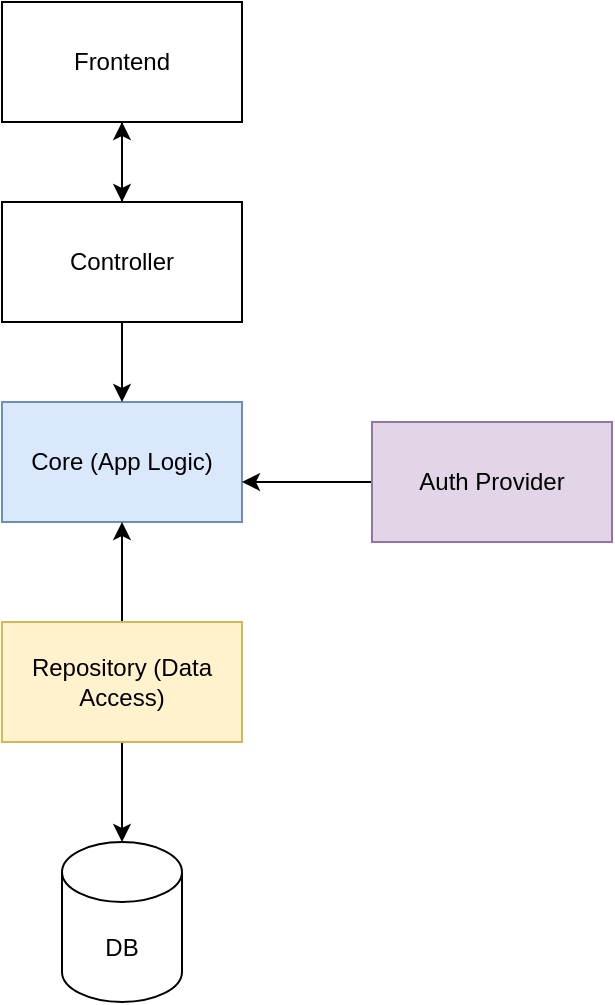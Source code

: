 <mxfile version="24.1.0" type="device" pages="5">
  <diagram name="high level components" id="2ysFsRMr8p-aCTVSkgzo">
    <mxGraphModel dx="1195" dy="656" grid="1" gridSize="10" guides="1" tooltips="1" connect="1" arrows="1" fold="1" page="1" pageScale="1" pageWidth="850" pageHeight="1100" math="0" shadow="0">
      <root>
        <mxCell id="bSasodUYf8ke8UGd45wf-0" />
        <mxCell id="bSasodUYf8ke8UGd45wf-1" parent="bSasodUYf8ke8UGd45wf-0" />
        <mxCell id="h6HOB_vxTjLq8zDIgEvM-0" value="Core (App Logic)" style="rounded=0;whiteSpace=wrap;html=1;fillColor=#dae8fc;strokeColor=#6c8ebf;" parent="bSasodUYf8ke8UGd45wf-1" vertex="1">
          <mxGeometry x="120" y="260" width="120" height="60" as="geometry" />
        </mxCell>
        <mxCell id="h6HOB_vxTjLq8zDIgEvM-3" style="edgeStyle=orthogonalEdgeStyle;rounded=0;orthogonalLoop=1;jettySize=auto;html=1;" parent="bSasodUYf8ke8UGd45wf-1" source="h6HOB_vxTjLq8zDIgEvM-1" target="h6HOB_vxTjLq8zDIgEvM-2" edge="1">
          <mxGeometry relative="1" as="geometry" />
        </mxCell>
        <mxCell id="h6HOB_vxTjLq8zDIgEvM-4" style="edgeStyle=orthogonalEdgeStyle;rounded=0;orthogonalLoop=1;jettySize=auto;html=1;" parent="bSasodUYf8ke8UGd45wf-1" source="h6HOB_vxTjLq8zDIgEvM-1" target="h6HOB_vxTjLq8zDIgEvM-0" edge="1">
          <mxGeometry relative="1" as="geometry" />
        </mxCell>
        <mxCell id="h6HOB_vxTjLq8zDIgEvM-1" value="Repository (Data Access)" style="rounded=0;whiteSpace=wrap;html=1;fillColor=#fff2cc;strokeColor=#d6b656;" parent="bSasodUYf8ke8UGd45wf-1" vertex="1">
          <mxGeometry x="120" y="370" width="120" height="60" as="geometry" />
        </mxCell>
        <mxCell id="h6HOB_vxTjLq8zDIgEvM-2" value="DB" style="shape=cylinder3;whiteSpace=wrap;html=1;boundedLbl=1;backgroundOutline=1;size=15;" parent="bSasodUYf8ke8UGd45wf-1" vertex="1">
          <mxGeometry x="150" y="480" width="60" height="80" as="geometry" />
        </mxCell>
        <mxCell id="h6HOB_vxTjLq8zDIgEvM-8" style="edgeStyle=orthogonalEdgeStyle;rounded=0;orthogonalLoop=1;jettySize=auto;html=1;" parent="bSasodUYf8ke8UGd45wf-1" source="h6HOB_vxTjLq8zDIgEvM-5" target="h6HOB_vxTjLq8zDIgEvM-0" edge="1">
          <mxGeometry relative="1" as="geometry" />
        </mxCell>
        <mxCell id="v6FkenUrHCnPU6I7i5Bz-3" value="" style="edgeStyle=orthogonalEdgeStyle;rounded=0;orthogonalLoop=1;jettySize=auto;html=1;" edge="1" parent="bSasodUYf8ke8UGd45wf-1" source="h6HOB_vxTjLq8zDIgEvM-5" target="v6FkenUrHCnPU6I7i5Bz-0">
          <mxGeometry relative="1" as="geometry" />
        </mxCell>
        <mxCell id="h6HOB_vxTjLq8zDIgEvM-5" value="Controller" style="rounded=0;whiteSpace=wrap;html=1;" parent="bSasodUYf8ke8UGd45wf-1" vertex="1">
          <mxGeometry x="120" y="160" width="120" height="60" as="geometry" />
        </mxCell>
        <mxCell id="h6HOB_vxTjLq8zDIgEvM-7" style="edgeStyle=orthogonalEdgeStyle;rounded=0;orthogonalLoop=1;jettySize=auto;html=1;" parent="bSasodUYf8ke8UGd45wf-1" source="h6HOB_vxTjLq8zDIgEvM-6" target="h6HOB_vxTjLq8zDIgEvM-0" edge="1">
          <mxGeometry relative="1" as="geometry">
            <Array as="points">
              <mxPoint x="320" y="290" />
            </Array>
          </mxGeometry>
        </mxCell>
        <mxCell id="h6HOB_vxTjLq8zDIgEvM-6" value="Auth Provider" style="rounded=0;whiteSpace=wrap;html=1;fillColor=#e1d5e7;strokeColor=#9673a6;" parent="bSasodUYf8ke8UGd45wf-1" vertex="1">
          <mxGeometry x="305" y="270" width="120" height="60" as="geometry" />
        </mxCell>
        <mxCell id="h6HOB_vxTjLq8zDIgEvM-13" style="edgeStyle=orthogonalEdgeStyle;rounded=0;orthogonalLoop=1;jettySize=auto;html=1;fillColor=#f5f5f5;strokeColor=#666666;" parent="bSasodUYf8ke8UGd45wf-1" edge="1">
          <mxGeometry relative="1" as="geometry">
            <mxPoint x="365" y="430" as="sourcePoint" />
          </mxGeometry>
        </mxCell>
        <mxCell id="v6FkenUrHCnPU6I7i5Bz-4" style="edgeStyle=orthogonalEdgeStyle;rounded=0;orthogonalLoop=1;jettySize=auto;html=1;" edge="1" parent="bSasodUYf8ke8UGd45wf-1" source="v6FkenUrHCnPU6I7i5Bz-0" target="h6HOB_vxTjLq8zDIgEvM-5">
          <mxGeometry relative="1" as="geometry" />
        </mxCell>
        <mxCell id="v6FkenUrHCnPU6I7i5Bz-0" value="Frontend" style="rounded=0;whiteSpace=wrap;html=1;" vertex="1" parent="bSasodUYf8ke8UGd45wf-1">
          <mxGeometry x="120" y="60" width="120" height="60" as="geometry" />
        </mxCell>
      </root>
    </mxGraphModel>
  </diagram>
  <diagram id="nglVwGo26x1nNUcEu0jN" name="classes">
    <mxGraphModel dx="3770" dy="787" grid="1" gridSize="10" guides="1" tooltips="1" connect="1" arrows="1" fold="1" page="1" pageScale="1" pageWidth="2336" pageHeight="1654" math="0" shadow="0">
      <root>
        <mxCell id="0" />
        <mxCell id="1" parent="0" />
        <mxCell id="DdIwnikNQpUInZAMS-Nm-3" value="Data Access" style="rounded=0;whiteSpace=wrap;html=1;fillColor=#fff2cc;strokeColor=#d6b656;align=left;" parent="1" vertex="1">
          <mxGeometry x="280" y="1230" width="3070" height="480" as="geometry" />
        </mxCell>
        <mxCell id="9Zc6QwcpT6jtdLafSuGJ-1" value="Auth Provider" style="rounded=0;whiteSpace=wrap;html=1;fillColor=#f6f1f9;strokeColor=#9673a6;align=left;" parent="1" vertex="1">
          <mxGeometry x="-50" y="1230" width="302.5" height="480" as="geometry" />
        </mxCell>
        <mxCell id="DdIwnikNQpUInZAMS-Nm-2" value="App Logic" style="rounded=0;whiteSpace=wrap;html=1;fillColor=#dae8fc;strokeColor=#6c8ebf;align=left;" parent="1" vertex="1">
          <mxGeometry x="-50" y="304.86" width="3400" height="900" as="geometry" />
        </mxCell>
        <mxCell id="AiTwOtxbARRM3xyXChcZ-1" value="IAuthProvider" style="swimlane;fontStyle=0;childLayout=stackLayout;horizontal=1;startSize=30;horizontalStack=0;resizeParent=1;resizeParentMax=0;resizeLast=0;collapsible=1;marginBottom=0;whiteSpace=wrap;html=1;" parent="1" vertex="1">
          <mxGeometry x="52.5" y="960.14" width="205" height="150" as="geometry" />
        </mxCell>
        <mxCell id="AiTwOtxbARRM3xyXChcZ-2" value="+ create_jwt_session(payload,&amp;nbsp;&lt;div&gt;&lt;span style=&quot;white-space: pre;&quot;&gt;&#x9;&lt;/span&gt;&lt;span style=&quot;white-space: pre;&quot;&gt;&#x9;&lt;/span&gt;&lt;span style=&quot;white-space: pre;&quot;&gt;&#x9;&lt;/span&gt;&lt;span style=&quot;white-space: pre;&quot;&gt;&#x9;&lt;/span&gt;&amp;nbsp; &amp;nbsp;fingerprint)&lt;/div&gt;" style="text;strokeColor=none;fillColor=none;align=left;verticalAlign=middle;spacingLeft=4;spacingRight=4;overflow=hidden;points=[[0,0.5],[1,0.5]];portConstraint=eastwest;rotatable=0;whiteSpace=wrap;html=1;" parent="AiTwOtxbARRM3xyXChcZ-1" vertex="1">
          <mxGeometry y="30" width="205" height="30" as="geometry" />
        </mxCell>
        <mxCell id="r-xBY1mOUOY16j2SoQtf-168" value="+ refresh_jwt_session(token,&amp;nbsp;&lt;div&gt;&lt;span style=&quot;white-space: pre;&quot;&gt;&#x9;&lt;/span&gt;&lt;span style=&quot;white-space: pre;&quot;&gt;&#x9;&lt;/span&gt;&lt;span style=&quot;white-space: pre;&quot;&gt;&#x9;&lt;/span&gt;&lt;span style=&quot;white-space: pre;&quot;&gt;&#x9;&lt;/span&gt;&amp;nbsp; &amp;nbsp;fingerprint)&lt;/div&gt;" style="text;strokeColor=none;fillColor=none;align=left;verticalAlign=middle;spacingLeft=4;spacingRight=4;overflow=hidden;points=[[0,0.5],[1,0.5]];portConstraint=eastwest;rotatable=0;whiteSpace=wrap;html=1;" parent="AiTwOtxbARRM3xyXChcZ-1" vertex="1">
          <mxGeometry y="60" width="205" height="30" as="geometry" />
        </mxCell>
        <mxCell id="r-xBY1mOUOY16j2SoQtf-169" value="+ delete_jwt_session(token&lt;span style=&quot;background-color: initial;&quot;&gt;)&lt;/span&gt;" style="text;strokeColor=none;fillColor=none;align=left;verticalAlign=middle;spacingLeft=4;spacingRight=4;overflow=hidden;points=[[0,0.5],[1,0.5]];portConstraint=eastwest;rotatable=0;whiteSpace=wrap;html=1;" parent="AiTwOtxbARRM3xyXChcZ-1" vertex="1">
          <mxGeometry y="90" width="205" height="20" as="geometry" />
        </mxCell>
        <mxCell id="r-xBY1mOUOY16j2SoQtf-170" value="+ verify_jwt_token(token&lt;span style=&quot;background-color: initial;&quot;&gt;)&lt;/span&gt;" style="text;strokeColor=none;fillColor=none;align=left;verticalAlign=middle;spacingLeft=4;spacingRight=4;overflow=hidden;points=[[0,0.5],[1,0.5]];portConstraint=eastwest;rotatable=0;whiteSpace=wrap;html=1;" parent="AiTwOtxbARRM3xyXChcZ-1" vertex="1">
          <mxGeometry y="110" width="205" height="20" as="geometry" />
        </mxCell>
        <mxCell id="r-xBY1mOUOY16j2SoQtf-171" value="+ generate_password_hash(pass&lt;span style=&quot;background-color: initial;&quot;&gt;)&lt;/span&gt;" style="text;strokeColor=none;fillColor=none;align=left;verticalAlign=middle;spacingLeft=4;spacingRight=4;overflow=hidden;points=[[0,0.5],[1,0.5]];portConstraint=eastwest;rotatable=0;whiteSpace=wrap;html=1;" parent="AiTwOtxbARRM3xyXChcZ-1" vertex="1">
          <mxGeometry y="130" width="205" height="20" as="geometry" />
        </mxCell>
        <mxCell id="piuCvSuSx1_vqDNrVr7--8" value="IUserRepository" style="swimlane;fontStyle=0;childLayout=stackLayout;horizontal=1;startSize=30;horizontalStack=0;resizeParent=1;resizeParentMax=0;resizeLast=0;collapsible=1;marginBottom=0;whiteSpace=wrap;html=1;" parent="1" vertex="1">
          <mxGeometry x="290" y="960.14" width="150" height="150" as="geometry" />
        </mxCell>
        <mxCell id="r-xBY1mOUOY16j2SoQtf-167" value="+ delete(id)" style="text;strokeColor=none;fillColor=none;align=left;verticalAlign=middle;spacingLeft=4;spacingRight=4;overflow=hidden;points=[[0,0.5],[1,0.5]];portConstraint=eastwest;rotatable=0;whiteSpace=wrap;html=1;" parent="piuCvSuSx1_vqDNrVr7--8" vertex="1">
          <mxGeometry y="30" width="150" height="20" as="geometry" />
        </mxCell>
        <mxCell id="r-xBY1mOUOY16j2SoQtf-166" value="+ update(other)" style="text;strokeColor=none;fillColor=none;align=left;verticalAlign=middle;spacingLeft=4;spacingRight=4;overflow=hidden;points=[[0,0.5],[1,0.5]];portConstraint=eastwest;rotatable=0;whiteSpace=wrap;html=1;" parent="piuCvSuSx1_vqDNrVr7--8" vertex="1">
          <mxGeometry y="50" width="150" height="20" as="geometry" />
        </mxCell>
        <mxCell id="r-xBY1mOUOY16j2SoQtf-165" value="+ get_by_id(id)" style="text;strokeColor=none;fillColor=none;align=left;verticalAlign=middle;spacingLeft=4;spacingRight=4;overflow=hidden;points=[[0,0.5],[1,0.5]];portConstraint=eastwest;rotatable=0;whiteSpace=wrap;html=1;" parent="piuCvSuSx1_vqDNrVr7--8" vertex="1">
          <mxGeometry y="70" width="150" height="20" as="geometry" />
        </mxCell>
        <mxCell id="r-xBY1mOUOY16j2SoQtf-164" value="+ get_all()" style="text;strokeColor=none;fillColor=none;align=left;verticalAlign=middle;spacingLeft=4;spacingRight=4;overflow=hidden;points=[[0,0.5],[1,0.5]];portConstraint=eastwest;rotatable=0;whiteSpace=wrap;html=1;" parent="piuCvSuSx1_vqDNrVr7--8" vertex="1">
          <mxGeometry y="90" width="150" height="20" as="geometry" />
        </mxCell>
        <mxCell id="r-xBY1mOUOY16j2SoQtf-163" value="+ get_by_email(email)" style="text;strokeColor=none;fillColor=none;align=left;verticalAlign=middle;spacingLeft=4;spacingRight=4;overflow=hidden;points=[[0,0.5],[1,0.5]];portConstraint=eastwest;rotatable=0;whiteSpace=wrap;html=1;" parent="piuCvSuSx1_vqDNrVr7--8" vertex="1">
          <mxGeometry y="110" width="150" height="20" as="geometry" />
        </mxCell>
        <mxCell id="r-xBY1mOUOY16j2SoQtf-162" value="+ create(other)" style="text;strokeColor=none;fillColor=none;align=left;verticalAlign=middle;spacingLeft=4;spacingRight=4;overflow=hidden;points=[[0,0.5],[1,0.5]];portConstraint=eastwest;rotatable=0;whiteSpace=wrap;html=1;" parent="piuCvSuSx1_vqDNrVr7--8" vertex="1">
          <mxGeometry y="130" width="150" height="20" as="geometry" />
        </mxCell>
        <mxCell id="FFUJPjWlRpeRR0k4tsEW-15" style="edgeStyle=orthogonalEdgeStyle;rounded=0;orthogonalLoop=1;jettySize=auto;html=1;strokeWidth=2;fillColor=#f8cecc;strokeColor=#b85450;jumpStyle=arc;" parent="1" source="piuCvSuSx1_vqDNrVr7--1" target="TcghNNAxQEmwnEktjNTG-10" edge="1">
          <mxGeometry relative="1" as="geometry">
            <Array as="points">
              <mxPoint x="380" y="220" />
              <mxPoint x="580" y="220" />
            </Array>
          </mxGeometry>
        </mxCell>
        <mxCell id="piuCvSuSx1_vqDNrVr7--1" value="IUserService" style="swimlane;fontStyle=0;childLayout=stackLayout;horizontal=1;startSize=30;horizontalStack=0;resizeParent=1;resizeParentMax=0;resizeLast=0;collapsible=1;marginBottom=0;whiteSpace=wrap;html=1;" parent="1" vertex="1">
          <mxGeometry x="287.5" y="399.86" width="150" height="150" as="geometry" />
        </mxCell>
        <mxCell id="piuCvSuSx1_vqDNrVr7--2" value="+ create(create_user)" style="text;strokeColor=none;fillColor=none;align=left;verticalAlign=middle;spacingLeft=4;spacingRight=4;overflow=hidden;points=[[0,0.5],[1,0.5]];portConstraint=eastwest;rotatable=0;whiteSpace=wrap;html=1;" parent="piuCvSuSx1_vqDNrVr7--1" vertex="1">
          <mxGeometry y="30" width="150" height="20" as="geometry" />
        </mxCell>
        <mxCell id="ZEBJC5k8DX9dEwrT4VXK-52" value="+ update(update_user)" style="text;strokeColor=none;fillColor=none;align=left;verticalAlign=middle;spacingLeft=4;spacingRight=4;overflow=hidden;points=[[0,0.5],[1,0.5]];portConstraint=eastwest;rotatable=0;whiteSpace=wrap;html=1;" parent="piuCvSuSx1_vqDNrVr7--1" vertex="1">
          <mxGeometry y="50" width="150" height="20" as="geometry" />
        </mxCell>
        <mxCell id="M453rO1G0bzEmqQGHk5--91" value="+ delete(user_id)" style="text;strokeColor=none;fillColor=none;align=left;verticalAlign=middle;spacingLeft=4;spacingRight=4;overflow=hidden;points=[[0,0.5],[1,0.5]];portConstraint=eastwest;rotatable=0;whiteSpace=wrap;html=1;" parent="piuCvSuSx1_vqDNrVr7--1" vertex="1">
          <mxGeometry y="70" width="150" height="20" as="geometry" />
        </mxCell>
        <mxCell id="ZEBJC5k8DX9dEwrT4VXK-53" value="+ get_all()" style="text;strokeColor=none;fillColor=none;align=left;verticalAlign=middle;spacingLeft=4;spacingRight=4;overflow=hidden;points=[[0,0.5],[1,0.5]];portConstraint=eastwest;rotatable=0;whiteSpace=wrap;html=1;" parent="piuCvSuSx1_vqDNrVr7--1" vertex="1">
          <mxGeometry y="90" width="150" height="20" as="geometry" />
        </mxCell>
        <mxCell id="r-xBY1mOUOY16j2SoQtf-1" value="+ get_by_id(user_id)" style="text;strokeColor=none;fillColor=none;align=left;verticalAlign=middle;spacingLeft=4;spacingRight=4;overflow=hidden;points=[[0,0.5],[1,0.5]];portConstraint=eastwest;rotatable=0;whiteSpace=wrap;html=1;" parent="piuCvSuSx1_vqDNrVr7--1" vertex="1">
          <mxGeometry y="110" width="150" height="20" as="geometry" />
        </mxCell>
        <mxCell id="ZEBJC5k8DX9dEwrT4VXK-58" value="+ get_by_email(email)" style="text;strokeColor=none;fillColor=none;align=left;verticalAlign=middle;spacingLeft=4;spacingRight=4;overflow=hidden;points=[[0,0.5],[1,0.5]];portConstraint=eastwest;rotatable=0;whiteSpace=wrap;html=1;" parent="piuCvSuSx1_vqDNrVr7--1" vertex="1">
          <mxGeometry y="130" width="150" height="20" as="geometry" />
        </mxCell>
        <mxCell id="AiTwOtxbARRM3xyXChcZ-13" value="" style="edgeStyle=none;html=1;" parent="1" source="AiTwOtxbARRM3xyXChcZ-9" target="AiTwOtxbARRM3xyXChcZ-1" edge="1">
          <mxGeometry relative="1" as="geometry">
            <mxPoint x="155.0" y="1065.14" as="targetPoint" />
            <Array as="points">
              <mxPoint x="155" y="1250" />
            </Array>
          </mxGeometry>
        </mxCell>
        <mxCell id="9Zc6QwcpT6jtdLafSuGJ-2" style="edgeStyle=orthogonalEdgeStyle;rounded=0;orthogonalLoop=1;jettySize=auto;html=1;" parent="1" source="AiTwOtxbARRM3xyXChcZ-9" target="r-xBY1mOUOY16j2SoQtf-172" edge="1">
          <mxGeometry relative="1" as="geometry" />
        </mxCell>
        <mxCell id="AiTwOtxbARRM3xyXChcZ-9" value="AuthProvider" style="swimlane;fontStyle=0;childLayout=stackLayout;horizontal=1;startSize=30;horizontalStack=0;resizeParent=1;resizeParentMax=0;resizeLast=0;collapsible=1;marginBottom=0;whiteSpace=wrap;html=1;" parent="1" vertex="1">
          <mxGeometry x="65" y="1247.14" width="140" height="60" as="geometry" />
        </mxCell>
        <mxCell id="AiTwOtxbARRM3xyXChcZ-18" value="" style="edgeStyle=none;html=1;" parent="1" source="AiTwOtxbARRM3xyXChcZ-14" target="piuCvSuSx1_vqDNrVr7--1" edge="1">
          <mxGeometry relative="1" as="geometry">
            <mxPoint x="365" y="720" as="targetPoint" />
          </mxGeometry>
        </mxCell>
        <mxCell id="AiTwOtxbARRM3xyXChcZ-19" value="" style="edgeStyle=none;html=1;entryX=0.5;entryY=0;entryDx=0;entryDy=0;" parent="1" source="AiTwOtxbARRM3xyXChcZ-14" target="piuCvSuSx1_vqDNrVr7--8" edge="1">
          <mxGeometry relative="1" as="geometry" />
        </mxCell>
        <mxCell id="AiTwOtxbARRM3xyXChcZ-14" value="UserService" style="swimlane;fontStyle=0;childLayout=stackLayout;horizontal=1;startSize=30;horizontalStack=0;resizeParent=1;resizeParentMax=0;resizeLast=0;collapsible=1;marginBottom=0;whiteSpace=wrap;html=1;" parent="1" vertex="1">
          <mxGeometry x="285" y="694.86" width="160" height="55.14" as="geometry" />
        </mxCell>
        <mxCell id="AiTwOtxbARRM3xyXChcZ-20" value="IAuthService" style="swimlane;fontStyle=0;childLayout=stackLayout;horizontal=1;startSize=30;horizontalStack=0;resizeParent=1;resizeParentMax=0;resizeLast=0;collapsible=1;marginBottom=0;whiteSpace=wrap;html=1;" parent="1" vertex="1">
          <mxGeometry x="77.5" y="399.86" width="150" height="120" as="geometry" />
        </mxCell>
        <mxCell id="AiTwOtxbARRM3xyXChcZ-23" value="+ LogIn(email, hashedPassword, role)" style="text;strokeColor=none;fillColor=none;align=left;verticalAlign=middle;spacingLeft=4;spacingRight=4;overflow=hidden;points=[[0,0.5],[1,0.5]];portConstraint=eastwest;rotatable=0;whiteSpace=wrap;html=1;" parent="AiTwOtxbARRM3xyXChcZ-20" vertex="1">
          <mxGeometry y="30" width="150" height="30" as="geometry" />
        </mxCell>
        <mxCell id="eafboZ34Cp1oXfVNxkW4-49" value="+ LogOut(token)" style="text;strokeColor=none;fillColor=none;align=left;verticalAlign=middle;spacingLeft=4;spacingRight=4;overflow=hidden;points=[[0,0.5],[1,0.5]];portConstraint=eastwest;rotatable=0;whiteSpace=wrap;html=1;" parent="AiTwOtxbARRM3xyXChcZ-20" vertex="1">
          <mxGeometry y="60" width="150" height="20" as="geometry" />
        </mxCell>
        <mxCell id="eafboZ34Cp1oXfVNxkW4-50" value="+ RefreshToken(rToken)" style="text;strokeColor=none;fillColor=none;align=left;verticalAlign=middle;spacingLeft=4;spacingRight=4;overflow=hidden;points=[[0,0.5],[1,0.5]];portConstraint=eastwest;rotatable=0;whiteSpace=wrap;html=1;" parent="AiTwOtxbARRM3xyXChcZ-20" vertex="1">
          <mxGeometry y="80" width="150" height="20" as="geometry" />
        </mxCell>
        <mxCell id="eafboZ34Cp1oXfVNxkW4-51" value="+ VerifyToken(token)" style="text;strokeColor=none;fillColor=none;align=left;verticalAlign=middle;spacingLeft=4;spacingRight=4;overflow=hidden;points=[[0,0.5],[1,0.5]];portConstraint=eastwest;rotatable=0;whiteSpace=wrap;html=1;" parent="AiTwOtxbARRM3xyXChcZ-20" vertex="1">
          <mxGeometry y="100" width="150" height="20" as="geometry" />
        </mxCell>
        <mxCell id="AiTwOtxbARRM3xyXChcZ-28" value="" style="edgeStyle=none;html=1;" parent="1" source="AiTwOtxbARRM3xyXChcZ-24" target="AiTwOtxbARRM3xyXChcZ-20" edge="1">
          <mxGeometry relative="1" as="geometry" />
        </mxCell>
        <mxCell id="AiTwOtxbARRM3xyXChcZ-29" value="" style="edgeStyle=none;html=1;entryX=0.5;entryY=0;entryDx=0;entryDy=0;" parent="1" source="AiTwOtxbARRM3xyXChcZ-24" target="AiTwOtxbARRM3xyXChcZ-1" edge="1">
          <mxGeometry relative="1" as="geometry" />
        </mxCell>
        <mxCell id="r-xBY1mOUOY16j2SoQtf-189" style="edgeStyle=orthogonalEdgeStyle;rounded=0;orthogonalLoop=1;jettySize=auto;html=1;" parent="1" source="AiTwOtxbARRM3xyXChcZ-24" target="piuCvSuSx1_vqDNrVr7--1" edge="1">
          <mxGeometry relative="1" as="geometry">
            <Array as="points">
              <mxPoint x="155" y="840" />
              <mxPoint x="250" y="840" />
              <mxPoint x="250" y="380" />
              <mxPoint x="363" y="380" />
            </Array>
          </mxGeometry>
        </mxCell>
        <mxCell id="AiTwOtxbARRM3xyXChcZ-24" value="AuthService" style="swimlane;fontStyle=0;childLayout=stackLayout;horizontal=1;startSize=30;horizontalStack=0;resizeParent=1;resizeParentMax=0;resizeLast=0;collapsible=1;marginBottom=0;whiteSpace=wrap;html=1;" parent="1" vertex="1">
          <mxGeometry x="85" y="694.86" width="140" height="120" as="geometry">
            <mxRectangle x="120" y="390" width="110" height="30" as="alternateBounds" />
          </mxGeometry>
        </mxCell>
        <mxCell id="eafboZ34Cp1oXfVNxkW4-52" value="+ LogIn(email, hashedPassword, role)" style="text;strokeColor=none;fillColor=none;align=left;verticalAlign=middle;spacingLeft=4;spacingRight=4;overflow=hidden;points=[[0,0.5],[1,0.5]];portConstraint=eastwest;rotatable=0;whiteSpace=wrap;html=1;" parent="AiTwOtxbARRM3xyXChcZ-24" vertex="1">
          <mxGeometry y="30" width="140" height="30" as="geometry" />
        </mxCell>
        <mxCell id="eafboZ34Cp1oXfVNxkW4-55" value="+ VerifyToken(token)" style="text;strokeColor=none;fillColor=none;align=left;verticalAlign=middle;spacingLeft=4;spacingRight=4;overflow=hidden;points=[[0,0.5],[1,0.5]];portConstraint=eastwest;rotatable=0;whiteSpace=wrap;html=1;" parent="AiTwOtxbARRM3xyXChcZ-24" vertex="1">
          <mxGeometry y="60" width="140" height="20" as="geometry" />
        </mxCell>
        <mxCell id="eafboZ34Cp1oXfVNxkW4-54" value="+ RefreshToken(rToken)" style="text;strokeColor=none;fillColor=none;align=left;verticalAlign=middle;spacingLeft=4;spacingRight=4;overflow=hidden;points=[[0,0.5],[1,0.5]];portConstraint=eastwest;rotatable=0;whiteSpace=wrap;html=1;" parent="AiTwOtxbARRM3xyXChcZ-24" vertex="1">
          <mxGeometry y="80" width="140" height="20" as="geometry" />
        </mxCell>
        <mxCell id="eafboZ34Cp1oXfVNxkW4-53" value="+ LogOut(token)" style="text;strokeColor=none;fillColor=none;align=left;verticalAlign=middle;spacingLeft=4;spacingRight=4;overflow=hidden;points=[[0,0.5],[1,0.5]];portConstraint=eastwest;rotatable=0;whiteSpace=wrap;html=1;" parent="AiTwOtxbARRM3xyXChcZ-24" vertex="1">
          <mxGeometry y="100" width="140" height="20" as="geometry" />
        </mxCell>
        <mxCell id="AiTwOtxbARRM3xyXChcZ-34" value="" style="edgeStyle=none;html=1;" parent="1" source="AiTwOtxbARRM3xyXChcZ-30" target="piuCvSuSx1_vqDNrVr7--8" edge="1">
          <mxGeometry relative="1" as="geometry">
            <mxPoint x="365" y="1065.14" as="targetPoint" />
          </mxGeometry>
        </mxCell>
        <mxCell id="AiTwOtxbARRM3xyXChcZ-30" value="SQLAlchemyUserRepository" style="swimlane;fontStyle=0;childLayout=stackLayout;horizontal=1;startSize=30;horizontalStack=0;resizeParent=1;resizeParentMax=0;resizeLast=0;collapsible=1;marginBottom=0;whiteSpace=wrap;html=1;" parent="1" vertex="1">
          <mxGeometry x="290" y="1300.0" width="150" height="50" as="geometry" />
        </mxCell>
        <mxCell id="FFUJPjWlRpeRR0k4tsEW-14" style="edgeStyle=orthogonalEdgeStyle;rounded=0;orthogonalLoop=1;jettySize=auto;html=1;fillColor=#f8cecc;strokeColor=#b85450;strokeWidth=2;jumpStyle=arc;" parent="1" source="AiTwOtxbARRM3xyXChcZ-39" target="TcghNNAxQEmwnEktjNTG-1" edge="1">
          <mxGeometry relative="1" as="geometry">
            <Array as="points">
              <mxPoint x="563" y="230" />
              <mxPoint x="720" y="230" />
            </Array>
          </mxGeometry>
        </mxCell>
        <mxCell id="AiTwOtxbARRM3xyXChcZ-39" value="IAnimalService" style="swimlane;fontStyle=0;childLayout=stackLayout;horizontal=1;startSize=30;horizontalStack=0;resizeParent=1;resizeParentMax=0;resizeLast=0;collapsible=1;marginBottom=0;whiteSpace=wrap;html=1;" parent="1" vertex="1">
          <mxGeometry x="472.5" y="399.86" width="180" height="150" as="geometry" />
        </mxCell>
        <mxCell id="AiTwOtxbARRM3xyXChcZ-40" value="+ create(create_animal)" style="text;strokeColor=none;fillColor=none;align=left;verticalAlign=middle;spacingLeft=4;spacingRight=4;overflow=hidden;points=[[0,0.5],[1,0.5]];portConstraint=eastwest;rotatable=0;whiteSpace=wrap;html=1;" parent="AiTwOtxbARRM3xyXChcZ-39" vertex="1">
          <mxGeometry y="30" width="180" height="20" as="geometry" />
        </mxCell>
        <mxCell id="eafboZ34Cp1oXfVNxkW4-45" value="+ update(update_animal)" style="text;strokeColor=none;fillColor=none;align=left;verticalAlign=middle;spacingLeft=4;spacingRight=4;overflow=hidden;points=[[0,0.5],[1,0.5]];portConstraint=eastwest;rotatable=0;whiteSpace=wrap;html=1;" parent="AiTwOtxbARRM3xyXChcZ-39" vertex="1">
          <mxGeometry y="50" width="180" height="20" as="geometry" />
        </mxCell>
        <mxCell id="M453rO1G0bzEmqQGHk5--83" value="+ delete(animal_id)" style="text;strokeColor=none;fillColor=none;align=left;verticalAlign=middle;spacingLeft=4;spacingRight=4;overflow=hidden;points=[[0,0.5],[1,0.5]];portConstraint=eastwest;rotatable=0;whiteSpace=wrap;html=1;" parent="AiTwOtxbARRM3xyXChcZ-39" vertex="1">
          <mxGeometry y="70" width="180" height="20" as="geometry" />
        </mxCell>
        <mxCell id="eafboZ34Cp1oXfVNxkW4-47" value="+ get_all()" style="text;strokeColor=none;fillColor=none;align=left;verticalAlign=middle;spacingLeft=4;spacingRight=4;overflow=hidden;points=[[0,0.5],[1,0.5]];portConstraint=eastwest;rotatable=0;whiteSpace=wrap;html=1;" parent="AiTwOtxbARRM3xyXChcZ-39" vertex="1">
          <mxGeometry y="90" width="180" height="20" as="geometry" />
        </mxCell>
        <mxCell id="eafboZ34Cp1oXfVNxkW4-43" value="+ get_by_user_id(user_id)" style="text;strokeColor=none;fillColor=none;align=left;verticalAlign=middle;spacingLeft=4;spacingRight=4;overflow=hidden;points=[[0,0.5],[1,0.5]];portConstraint=eastwest;rotatable=0;whiteSpace=wrap;html=1;" parent="AiTwOtxbARRM3xyXChcZ-39" vertex="1">
          <mxGeometry y="110" width="180" height="20" as="geometry" />
        </mxCell>
        <mxCell id="eafboZ34Cp1oXfVNxkW4-48" value="+ get_by_id(animal_id)" style="text;strokeColor=none;fillColor=none;align=left;verticalAlign=middle;spacingLeft=4;spacingRight=4;overflow=hidden;points=[[0,0.5],[1,0.5]];portConstraint=eastwest;rotatable=0;whiteSpace=wrap;html=1;" parent="AiTwOtxbARRM3xyXChcZ-39" vertex="1">
          <mxGeometry y="130" width="180" height="20" as="geometry" />
        </mxCell>
        <mxCell id="AiTwOtxbARRM3xyXChcZ-47" value="" style="edgeStyle=none;html=1;" parent="1" source="AiTwOtxbARRM3xyXChcZ-43" target="AiTwOtxbARRM3xyXChcZ-39" edge="1">
          <mxGeometry relative="1" as="geometry">
            <mxPoint x="565" y="690" as="targetPoint" />
          </mxGeometry>
        </mxCell>
        <mxCell id="AiTwOtxbARRM3xyXChcZ-64" value="" style="edgeStyle=none;html=1;entryX=0.5;entryY=0;entryDx=0;entryDy=0;" parent="1" source="AiTwOtxbARRM3xyXChcZ-43" target="AiTwOtxbARRM3xyXChcZ-48" edge="1">
          <mxGeometry relative="1" as="geometry" />
        </mxCell>
        <mxCell id="r-xBY1mOUOY16j2SoQtf-187" style="edgeStyle=orthogonalEdgeStyle;rounded=0;orthogonalLoop=1;jettySize=auto;html=1;" parent="1" source="AiTwOtxbARRM3xyXChcZ-43" target="r-xBY1mOUOY16j2SoQtf-32" edge="1">
          <mxGeometry relative="1" as="geometry">
            <Array as="points">
              <mxPoint x="620" y="780" />
              <mxPoint x="690" y="780" />
              <mxPoint x="690" y="350" />
              <mxPoint x="827" y="350" />
            </Array>
          </mxGeometry>
        </mxCell>
        <mxCell id="r-xBY1mOUOY16j2SoQtf-188" style="edgeStyle=orthogonalEdgeStyle;rounded=0;orthogonalLoop=1;jettySize=auto;html=1;" parent="1" source="AiTwOtxbARRM3xyXChcZ-43" target="7E5tNne9lAs7QrCHgnqN-26" edge="1">
          <mxGeometry relative="1" as="geometry">
            <Array as="points">
              <mxPoint x="590" y="780" />
              <mxPoint x="690" y="780" />
              <mxPoint x="690" y="350" />
              <mxPoint x="1421" y="350" />
            </Array>
          </mxGeometry>
        </mxCell>
        <mxCell id="AiTwOtxbARRM3xyXChcZ-43" value="AnimalService" style="swimlane;fontStyle=0;childLayout=stackLayout;horizontal=1;startSize=30;horizontalStack=0;resizeParent=1;resizeParentMax=0;resizeLast=0;collapsible=1;marginBottom=0;whiteSpace=wrap;html=1;" parent="1" vertex="1">
          <mxGeometry x="475" y="694.86" width="180" height="55.14" as="geometry" />
        </mxCell>
        <mxCell id="AiTwOtxbARRM3xyXChcZ-48" value="IAnimalRepository" style="swimlane;fontStyle=0;childLayout=stackLayout;horizontal=1;startSize=30;horizontalStack=0;resizeParent=1;resizeParentMax=0;resizeLast=0;collapsible=1;marginBottom=0;whiteSpace=wrap;html=1;" parent="1" vertex="1">
          <mxGeometry x="475" y="960.14" width="180" height="150" as="geometry" />
        </mxCell>
        <mxCell id="3aVHZfCG9Vs_KFCu3p53-24" value="+ create(other)" style="text;strokeColor=none;fillColor=none;align=left;verticalAlign=middle;spacingLeft=4;spacingRight=4;overflow=hidden;points=[[0,0.5],[1,0.5]];portConstraint=eastwest;rotatable=0;whiteSpace=wrap;html=1;" parent="AiTwOtxbARRM3xyXChcZ-48" vertex="1">
          <mxGeometry y="30" width="180" height="20" as="geometry" />
        </mxCell>
        <mxCell id="r-xBY1mOUOY16j2SoQtf-51" value="+ get_by_user_id(user_id)" style="text;strokeColor=none;fillColor=none;align=left;verticalAlign=middle;spacingLeft=4;spacingRight=4;overflow=hidden;points=[[0,0.5],[1,0.5]];portConstraint=eastwest;rotatable=0;whiteSpace=wrap;html=1;" parent="AiTwOtxbARRM3xyXChcZ-48" vertex="1">
          <mxGeometry y="50" width="180" height="20" as="geometry" />
        </mxCell>
        <mxCell id="r-xBY1mOUOY16j2SoQtf-52" value="+ get_all()" style="text;strokeColor=none;fillColor=none;align=left;verticalAlign=middle;spacingLeft=4;spacingRight=4;overflow=hidden;points=[[0,0.5],[1,0.5]];portConstraint=eastwest;rotatable=0;whiteSpace=wrap;html=1;" parent="AiTwOtxbARRM3xyXChcZ-48" vertex="1">
          <mxGeometry y="70" width="180" height="20" as="geometry" />
        </mxCell>
        <mxCell id="r-xBY1mOUOY16j2SoQtf-53" value="+ get_by_id(id)" style="text;strokeColor=none;fillColor=none;align=left;verticalAlign=middle;spacingLeft=4;spacingRight=4;overflow=hidden;points=[[0,0.5],[1,0.5]];portConstraint=eastwest;rotatable=0;whiteSpace=wrap;html=1;" parent="AiTwOtxbARRM3xyXChcZ-48" vertex="1">
          <mxGeometry y="90" width="180" height="20" as="geometry" />
        </mxCell>
        <mxCell id="r-xBY1mOUOY16j2SoQtf-54" value="+ update(other)" style="text;strokeColor=none;fillColor=none;align=left;verticalAlign=middle;spacingLeft=4;spacingRight=4;overflow=hidden;points=[[0,0.5],[1,0.5]];portConstraint=eastwest;rotatable=0;whiteSpace=wrap;html=1;" parent="AiTwOtxbARRM3xyXChcZ-48" vertex="1">
          <mxGeometry y="110" width="180" height="20" as="geometry" />
        </mxCell>
        <mxCell id="r-xBY1mOUOY16j2SoQtf-55" value="+ delete(id)" style="text;strokeColor=none;fillColor=none;align=left;verticalAlign=middle;spacingLeft=4;spacingRight=4;overflow=hidden;points=[[0,0.5],[1,0.5]];portConstraint=eastwest;rotatable=0;whiteSpace=wrap;html=1;" parent="AiTwOtxbARRM3xyXChcZ-48" vertex="1">
          <mxGeometry y="130" width="180" height="20" as="geometry" />
        </mxCell>
        <mxCell id="AiTwOtxbARRM3xyXChcZ-65" value="" style="edgeStyle=none;html=1;" parent="1" source="AiTwOtxbARRM3xyXChcZ-52" target="AiTwOtxbARRM3xyXChcZ-48" edge="1">
          <mxGeometry relative="1" as="geometry">
            <mxPoint x="565" y="1065.14" as="targetPoint" />
          </mxGeometry>
        </mxCell>
        <mxCell id="AiTwOtxbARRM3xyXChcZ-52" value="SQLAlchemyAnimalRepository" style="swimlane;fontStyle=0;childLayout=stackLayout;horizontal=1;startSize=30;horizontalStack=0;resizeParent=1;resizeParentMax=0;resizeLast=0;collapsible=1;marginBottom=0;whiteSpace=wrap;html=1;" parent="1" vertex="1">
          <mxGeometry x="470" y="1300" width="190" height="57" as="geometry" />
        </mxCell>
        <mxCell id="7E5tNne9lAs7QrCHgnqN-20" value="" style="edgeStyle=none;html=1;" parent="1" source="7E5tNne9lAs7QrCHgnqN-22" target="7E5tNne9lAs7QrCHgnqN-26" edge="1">
          <mxGeometry relative="1" as="geometry" />
        </mxCell>
        <mxCell id="wjdcWnd1dPl102m0goEG-1" value="" style="edgeStyle=orthogonalEdgeStyle;rounded=1;jumpStyle=arc;html=1;" parent="1" source="7E5tNne9lAs7QrCHgnqN-22" target="7E5tNne9lAs7QrCHgnqN-30" edge="1">
          <mxGeometry relative="1" as="geometry">
            <mxPoint x="1513" y="1049.86" as="targetPoint" />
          </mxGeometry>
        </mxCell>
        <mxCell id="r-xBY1mOUOY16j2SoQtf-190" style="edgeStyle=orthogonalEdgeStyle;rounded=0;orthogonalLoop=1;jettySize=auto;html=1;" parent="1" source="7E5tNne9lAs7QrCHgnqN-22" target="ZEBJC5k8DX9dEwrT4VXK-7" edge="1">
          <mxGeometry relative="1" as="geometry">
            <Array as="points">
              <mxPoint x="1520" y="860" />
              <mxPoint x="1590" y="860" />
              <mxPoint x="1590" y="400" />
              <mxPoint x="2055" y="400" />
            </Array>
          </mxGeometry>
        </mxCell>
        <mxCell id="r-xBY1mOUOY16j2SoQtf-191" style="edgeStyle=orthogonalEdgeStyle;rounded=0;orthogonalLoop=1;jettySize=auto;html=1;entryX=0.838;entryY=0.002;entryDx=0;entryDy=0;entryPerimeter=0;" parent="1" source="7E5tNne9lAs7QrCHgnqN-22" target="r-xBY1mOUOY16j2SoQtf-32" edge="1">
          <mxGeometry relative="1" as="geometry">
            <Array as="points">
              <mxPoint x="1330" y="860" />
              <mxPoint x="1240" y="860" />
              <mxPoint x="1240" y="380" />
              <mxPoint x="900" y="380" />
            </Array>
          </mxGeometry>
        </mxCell>
        <mxCell id="r-xBY1mOUOY16j2SoQtf-193" style="edgeStyle=orthogonalEdgeStyle;rounded=0;orthogonalLoop=1;jettySize=auto;html=1;" parent="1" source="7E5tNne9lAs7QrCHgnqN-22" target="r-xBY1mOUOY16j2SoQtf-43" edge="1">
          <mxGeometry relative="1" as="geometry">
            <Array as="points">
              <mxPoint x="1350" y="860" />
              <mxPoint x="1240" y="860" />
              <mxPoint x="1240" y="380" />
              <mxPoint x="1088" y="380" />
            </Array>
          </mxGeometry>
        </mxCell>
        <mxCell id="r-xBY1mOUOY16j2SoQtf-194" style="edgeStyle=orthogonalEdgeStyle;rounded=0;orthogonalLoop=1;jettySize=auto;html=1;" parent="1" source="7E5tNne9lAs7QrCHgnqN-22" target="3aVHZfCG9Vs_KFCu3p53-38" edge="1">
          <mxGeometry relative="1" as="geometry">
            <Array as="points">
              <mxPoint x="1500" y="860" />
              <mxPoint x="1590" y="860" />
              <mxPoint x="1590" y="400" />
              <mxPoint x="2355" y="400" />
            </Array>
          </mxGeometry>
        </mxCell>
        <mxCell id="r-xBY1mOUOY16j2SoQtf-195" style="edgeStyle=orthogonalEdgeStyle;rounded=0;orthogonalLoop=1;jettySize=auto;html=1;" parent="1" source="7E5tNne9lAs7QrCHgnqN-22" target="AiTwOtxbARRM3xyXChcZ-39" edge="1">
          <mxGeometry relative="1" as="geometry">
            <Array as="points">
              <mxPoint x="1470" y="860" />
              <mxPoint x="1590" y="860" />
              <mxPoint x="1590" y="340" />
              <mxPoint x="563" y="340" />
            </Array>
          </mxGeometry>
        </mxCell>
        <mxCell id="r-xBY1mOUOY16j2SoQtf-197" style="edgeStyle=orthogonalEdgeStyle;rounded=0;orthogonalLoop=1;jettySize=auto;html=1;entryX=0.75;entryY=0;entryDx=0;entryDy=0;" parent="1" source="7E5tNne9lAs7QrCHgnqN-22" target="piuCvSuSx1_vqDNrVr7--1" edge="1">
          <mxGeometry relative="1" as="geometry">
            <Array as="points">
              <mxPoint x="1450" y="860" />
              <mxPoint x="1590" y="860" />
              <mxPoint x="1590" y="340" />
              <mxPoint x="400" y="340" />
            </Array>
          </mxGeometry>
        </mxCell>
        <mxCell id="r-xBY1mOUOY16j2SoQtf-198" style="edgeStyle=orthogonalEdgeStyle;rounded=0;orthogonalLoop=1;jettySize=auto;html=1;" parent="1" source="7E5tNne9lAs7QrCHgnqN-22" target="r-xBY1mOUOY16j2SoQtf-23" edge="1">
          <mxGeometry relative="1" as="geometry">
            <Array as="points">
              <mxPoint x="1440" y="860" />
              <mxPoint x="1590" y="860" />
              <mxPoint x="1590" y="400" />
              <mxPoint x="2880" y="400" />
            </Array>
          </mxGeometry>
        </mxCell>
        <mxCell id="r-xBY1mOUOY16j2SoQtf-199" style="edgeStyle=orthogonalEdgeStyle;rounded=0;orthogonalLoop=1;jettySize=auto;html=1;" parent="1" source="7E5tNne9lAs7QrCHgnqN-22" target="3aVHZfCG9Vs_KFCu3p53-59" edge="1">
          <mxGeometry relative="1" as="geometry">
            <Array as="points">
              <mxPoint x="1430" y="860" />
              <mxPoint x="1590" y="860" />
              <mxPoint x="1590" y="400" />
              <mxPoint x="1747" y="400" />
            </Array>
          </mxGeometry>
        </mxCell>
        <mxCell id="7E5tNne9lAs7QrCHgnqN-22" value="ShowService" style="swimlane;fontStyle=0;childLayout=stackLayout;horizontal=1;startSize=30;horizontalStack=0;resizeParent=1;resizeParentMax=0;resizeLast=0;collapsible=1;marginBottom=0;whiteSpace=wrap;html=1;" parent="1" vertex="1">
          <mxGeometry x="1311" y="757.29" width="220" height="52.57" as="geometry" />
        </mxCell>
        <mxCell id="FFUJPjWlRpeRR0k4tsEW-3" style="edgeStyle=orthogonalEdgeStyle;rounded=0;orthogonalLoop=1;jettySize=auto;html=1;strokeWidth=2;fillColor=#f8cecc;strokeColor=#b85450;jumpStyle=arc;" parent="1" source="7E5tNne9lAs7QrCHgnqN-26" target="TcghNNAxQEmwnEktjNTG-1" edge="1">
          <mxGeometry relative="1" as="geometry">
            <Array as="points">
              <mxPoint x="1340" y="230" />
              <mxPoint x="720" y="230" />
            </Array>
          </mxGeometry>
        </mxCell>
        <mxCell id="7E5tNne9lAs7QrCHgnqN-26" value="IShowService" style="swimlane;fontStyle=0;childLayout=stackLayout;horizontal=1;startSize=30;horizontalStack=0;resizeParent=1;resizeParentMax=0;resizeLast=0;collapsible=1;marginBottom=0;whiteSpace=wrap;html=1;" parent="1" vertex="1">
          <mxGeometry x="1295" y="399.86" width="252" height="310" as="geometry" />
        </mxCell>
        <mxCell id="7E5tNne9lAs7QrCHgnqN-28" value="+ create(create_show)" style="text;strokeColor=none;fillColor=none;align=left;verticalAlign=middle;spacingLeft=4;spacingRight=4;overflow=hidden;points=[[0,0.5],[1,0.5]];portConstraint=eastwest;rotatable=0;whiteSpace=wrap;html=1;" parent="7E5tNne9lAs7QrCHgnqN-26" vertex="1">
          <mxGeometry y="30" width="252" height="20" as="geometry" />
        </mxCell>
        <mxCell id="ZEBJC5k8DX9dEwrT4VXK-3" value="+ update(update_how)" style="text;strokeColor=none;fillColor=none;align=left;verticalAlign=middle;spacingLeft=4;spacingRight=4;overflow=hidden;points=[[0,0.5],[1,0.5]];portConstraint=eastwest;rotatable=0;whiteSpace=wrap;html=1;" parent="7E5tNne9lAs7QrCHgnqN-26" vertex="1">
          <mxGeometry y="50" width="252" height="20" as="geometry" />
        </mxCell>
        <mxCell id="7E5tNne9lAs7QrCHgnqN-29" value="+&amp;nbsp;start(show_id)" style="text;strokeColor=none;fillColor=none;align=left;verticalAlign=middle;spacingLeft=4;spacingRight=4;overflow=hidden;points=[[0,0.5],[1,0.5]];portConstraint=eastwest;rotatable=0;whiteSpace=wrap;html=1;" parent="7E5tNne9lAs7QrCHgnqN-26" vertex="1">
          <mxGeometry y="70" width="252" height="20" as="geometry" />
        </mxCell>
        <mxCell id="ZEBJC5k8DX9dEwrT4VXK-4" value="+&amp;nbsp;abort(show_id)" style="text;strokeColor=none;fillColor=none;align=left;verticalAlign=middle;spacingLeft=4;spacingRight=4;overflow=hidden;points=[[0,0.5],[1,0.5]];portConstraint=eastwest;rotatable=0;whiteSpace=wrap;html=1;" parent="7E5tNne9lAs7QrCHgnqN-26" vertex="1">
          <mxGeometry y="90" width="252" height="20" as="geometry" />
        </mxCell>
        <mxCell id="ZEBJC5k8DX9dEwrT4VXK-5" value="+&amp;nbsp;stop(show_id)" style="text;strokeColor=none;fillColor=none;align=left;verticalAlign=middle;spacingLeft=4;spacingRight=4;overflow=hidden;points=[[0,0.5],[1,0.5]];portConstraint=eastwest;rotatable=0;whiteSpace=wrap;html=1;" parent="7E5tNne9lAs7QrCHgnqN-26" vertex="1">
          <mxGeometry y="110" width="252" height="20" as="geometry" />
        </mxCell>
        <mxCell id="ZEBJC5k8DX9dEwrT4VXK-46" value="+ get_all()" style="text;strokeColor=none;fillColor=none;align=left;verticalAlign=middle;spacingLeft=4;spacingRight=4;overflow=hidden;points=[[0,0.5],[1,0.5]];portConstraint=eastwest;rotatable=0;whiteSpace=wrap;html=1;" parent="7E5tNne9lAs7QrCHgnqN-26" vertex="1">
          <mxGeometry y="130" width="252" height="20" as="geometry" />
        </mxCell>
        <mxCell id="ZEBJC5k8DX9dEwrT4VXK-44" value="+ get_by_id(show_id)" style="text;strokeColor=none;fillColor=none;align=left;verticalAlign=middle;spacingLeft=4;spacingRight=4;overflow=hidden;points=[[0,0.5],[1,0.5]];portConstraint=eastwest;rotatable=0;whiteSpace=wrap;html=1;" parent="7E5tNne9lAs7QrCHgnqN-26" vertex="1">
          <mxGeometry y="150" width="252" height="20" as="geometry" />
        </mxCell>
        <mxCell id="ZEBJC5k8DX9dEwrT4VXK-45" value="+ get_by_standard_id(standard_id)" style="text;strokeColor=none;fillColor=none;align=left;verticalAlign=middle;spacingLeft=4;spacingRight=4;overflow=hidden;points=[[0,0.5],[1,0.5]];portConstraint=eastwest;rotatable=0;whiteSpace=wrap;html=1;" parent="7E5tNne9lAs7QrCHgnqN-26" vertex="1">
          <mxGeometry y="170" width="252" height="20" as="geometry" />
        </mxCell>
        <mxCell id="ZEBJC5k8DX9dEwrT4VXK-47" value="+ get_by_animal_id(animal_id)" style="text;strokeColor=none;fillColor=none;align=left;verticalAlign=middle;spacingLeft=4;spacingRight=4;overflow=hidden;points=[[0,0.5],[1,0.5]];portConstraint=eastwest;rotatable=0;whiteSpace=wrap;html=1;" parent="7E5tNne9lAs7QrCHgnqN-26" vertex="1">
          <mxGeometry y="190" width="252" height="20" as="geometry" />
        </mxCell>
        <mxCell id="ZEBJC5k8DX9dEwrT4VXK-48" value="+ get_by_id_detailed(show_id)" style="text;strokeColor=none;fillColor=none;align=left;verticalAlign=middle;spacingLeft=4;spacingRight=4;overflow=hidden;points=[[0,0.5],[1,0.5]];portConstraint=eastwest;rotatable=0;whiteSpace=wrap;html=1;" parent="7E5tNne9lAs7QrCHgnqN-26" vertex="1">
          <mxGeometry y="210" width="252" height="20" as="geometry" />
        </mxCell>
        <mxCell id="r-xBY1mOUOY16j2SoQtf-2" value="+ register_animal(animal_id, show_id)" style="text;strokeColor=none;fillColor=none;align=left;verticalAlign=middle;spacingLeft=4;spacingRight=4;overflow=hidden;points=[[0,0.5],[1,0.5]];portConstraint=eastwest;rotatable=0;whiteSpace=wrap;html=1;" parent="7E5tNne9lAs7QrCHgnqN-26" vertex="1">
          <mxGeometry y="230" width="252" height="20" as="geometry" />
        </mxCell>
        <mxCell id="r-xBY1mOUOY16j2SoQtf-5" value="+ register_user(user_id, show_id)" style="text;strokeColor=none;fillColor=none;align=left;verticalAlign=middle;spacingLeft=4;spacingRight=4;overflow=hidden;points=[[0,0.5],[1,0.5]];portConstraint=eastwest;rotatable=0;whiteSpace=wrap;html=1;" parent="7E5tNne9lAs7QrCHgnqN-26" vertex="1">
          <mxGeometry y="250" width="252" height="20" as="geometry" />
        </mxCell>
        <mxCell id="r-xBY1mOUOY16j2SoQtf-3" value="+ unregister_animal(animal_id, show_id)" style="text;strokeColor=none;fillColor=none;align=left;verticalAlign=middle;spacingLeft=4;spacingRight=4;overflow=hidden;points=[[0,0.5],[1,0.5]];portConstraint=eastwest;rotatable=0;whiteSpace=wrap;html=1;" parent="7E5tNne9lAs7QrCHgnqN-26" vertex="1">
          <mxGeometry y="270" width="252" height="20" as="geometry" />
        </mxCell>
        <mxCell id="r-xBY1mOUOY16j2SoQtf-4" value="+ unregister_user(user_id, show_id)" style="text;strokeColor=none;fillColor=none;align=left;verticalAlign=middle;spacingLeft=4;spacingRight=4;overflow=hidden;points=[[0,0.5],[1,0.5]];portConstraint=eastwest;rotatable=0;whiteSpace=wrap;html=1;" parent="7E5tNne9lAs7QrCHgnqN-26" vertex="1">
          <mxGeometry y="290" width="252" height="20" as="geometry" />
        </mxCell>
        <mxCell id="7E5tNne9lAs7QrCHgnqN-30" value="IShowRepository" style="swimlane;fontStyle=0;childLayout=stackLayout;horizontal=1;startSize=30;horizontalStack=0;resizeParent=1;resizeParentMax=0;resizeLast=0;collapsible=1;marginBottom=0;whiteSpace=wrap;html=1;" parent="1" vertex="1">
          <mxGeometry x="1290" y="990" width="262" height="190" as="geometry" />
        </mxCell>
        <mxCell id="r-xBY1mOUOY16j2SoQtf-118" value="+ create(other)" style="text;strokeColor=none;fillColor=none;align=left;verticalAlign=middle;spacingLeft=4;spacingRight=4;overflow=hidden;points=[[0,0.5],[1,0.5]];portConstraint=eastwest;rotatable=0;whiteSpace=wrap;html=1;" parent="7E5tNne9lAs7QrCHgnqN-30" vertex="1">
          <mxGeometry y="30" width="262" height="20" as="geometry" />
        </mxCell>
        <mxCell id="r-xBY1mOUOY16j2SoQtf-124" value="+ get_by_standard_id(standard_id)" style="text;strokeColor=none;fillColor=none;align=left;verticalAlign=middle;spacingLeft=4;spacingRight=4;overflow=hidden;points=[[0,0.5],[1,0.5]];portConstraint=eastwest;rotatable=0;whiteSpace=wrap;html=1;" parent="7E5tNne9lAs7QrCHgnqN-30" vertex="1">
          <mxGeometry y="50" width="262" height="20" as="geometry" />
        </mxCell>
        <mxCell id="r-xBY1mOUOY16j2SoQtf-123" value="+ get_by_breed_id(breed_id)" style="text;strokeColor=none;fillColor=none;align=left;verticalAlign=middle;spacingLeft=4;spacingRight=4;overflow=hidden;points=[[0,0.5],[1,0.5]];portConstraint=eastwest;rotatable=0;whiteSpace=wrap;html=1;" parent="7E5tNne9lAs7QrCHgnqN-30" vertex="1">
          <mxGeometry y="70" width="262" height="20" as="geometry" />
        </mxCell>
        <mxCell id="r-xBY1mOUOY16j2SoQtf-122" value="+ get_all()" style="text;strokeColor=none;fillColor=none;align=left;verticalAlign=middle;spacingLeft=4;spacingRight=4;overflow=hidden;points=[[0,0.5],[1,0.5]];portConstraint=eastwest;rotatable=0;whiteSpace=wrap;html=1;" parent="7E5tNne9lAs7QrCHgnqN-30" vertex="1">
          <mxGeometry y="90" width="262" height="20" as="geometry" />
        </mxCell>
        <mxCell id="r-xBY1mOUOY16j2SoQtf-121" value="+ get_by_id(id)" style="text;strokeColor=none;fillColor=none;align=left;verticalAlign=middle;spacingLeft=4;spacingRight=4;overflow=hidden;points=[[0,0.5],[1,0.5]];portConstraint=eastwest;rotatable=0;whiteSpace=wrap;html=1;" parent="7E5tNne9lAs7QrCHgnqN-30" vertex="1">
          <mxGeometry y="110" width="262" height="20" as="geometry" />
        </mxCell>
        <mxCell id="r-xBY1mOUOY16j2SoQtf-120" value="+ update(other)" style="text;strokeColor=none;fillColor=none;align=left;verticalAlign=middle;spacingLeft=4;spacingRight=4;overflow=hidden;points=[[0,0.5],[1,0.5]];portConstraint=eastwest;rotatable=0;whiteSpace=wrap;html=1;" parent="7E5tNne9lAs7QrCHgnqN-30" vertex="1">
          <mxGeometry y="130" width="262" height="20" as="geometry" />
        </mxCell>
        <mxCell id="r-xBY1mOUOY16j2SoQtf-119" value="+ delete(id)" style="text;strokeColor=none;fillColor=none;align=left;verticalAlign=middle;spacingLeft=4;spacingRight=4;overflow=hidden;points=[[0,0.5],[1,0.5]];portConstraint=eastwest;rotatable=0;whiteSpace=wrap;html=1;" parent="7E5tNne9lAs7QrCHgnqN-30" vertex="1">
          <mxGeometry y="150" width="262" height="20" as="geometry" />
        </mxCell>
        <mxCell id="r-xBY1mOUOY16j2SoQtf-125" value="+ get_by_species_id(species_id)" style="text;strokeColor=none;fillColor=none;align=left;verticalAlign=middle;spacingLeft=4;spacingRight=4;overflow=hidden;points=[[0,0.5],[1,0.5]];portConstraint=eastwest;rotatable=0;whiteSpace=wrap;html=1;" parent="7E5tNne9lAs7QrCHgnqN-30" vertex="1">
          <mxGeometry y="170" width="262" height="20" as="geometry" />
        </mxCell>
        <mxCell id="7E5tNne9lAs7QrCHgnqN-34" value="" style="edgeStyle=none;html=1;" parent="1" source="7E5tNne9lAs7QrCHgnqN-35" target="7E5tNne9lAs7QrCHgnqN-30" edge="1">
          <mxGeometry relative="1" as="geometry">
            <mxPoint x="1421" y="1110" as="targetPoint" />
          </mxGeometry>
        </mxCell>
        <mxCell id="7E5tNne9lAs7QrCHgnqN-35" value="SQLAlchemyShowRepository" style="swimlane;fontStyle=0;childLayout=stackLayout;horizontal=1;startSize=30;horizontalStack=0;resizeParent=1;resizeParentMax=0;resizeLast=0;collapsible=1;marginBottom=0;whiteSpace=wrap;html=1;" parent="1" vertex="1">
          <mxGeometry x="1327.5" y="1326.86" width="187" height="60" as="geometry" />
        </mxCell>
        <mxCell id="FFUJPjWlRpeRR0k4tsEW-10" style="edgeStyle=orthogonalEdgeStyle;rounded=0;orthogonalLoop=1;jettySize=auto;html=1;strokeWidth=2;fillColor=#f8cecc;strokeColor=#b85450;jumpStyle=arc;" parent="1" source="ZEBJC5k8DX9dEwrT4VXK-7" target="TcghNNAxQEmwnEktjNTG-7" edge="1">
          <mxGeometry relative="1" as="geometry">
            <Array as="points">
              <mxPoint x="1980" y="210" />
              <mxPoint x="1430" y="210" />
            </Array>
          </mxGeometry>
        </mxCell>
        <mxCell id="ZEBJC5k8DX9dEwrT4VXK-7" value="IScoreService" style="swimlane;fontStyle=0;childLayout=stackLayout;horizontal=1;startSize=30;horizontalStack=0;resizeParent=1;resizeParentMax=0;resizeLast=0;collapsible=1;marginBottom=0;whiteSpace=wrap;html=1;" parent="1" vertex="1">
          <mxGeometry x="1911" y="439.86" width="288.75" height="210" as="geometry" />
        </mxCell>
        <mxCell id="ZEBJC5k8DX9dEwrT4VXK-8" value="+ create(score_create)" style="text;strokeColor=none;fillColor=none;align=left;verticalAlign=middle;spacingLeft=4;spacingRight=4;overflow=hidden;points=[[0,0.5],[1,0.5]];portConstraint=eastwest;rotatable=0;whiteSpace=wrap;html=1;" parent="ZEBJC5k8DX9dEwrT4VXK-7" vertex="1">
          <mxGeometry y="30" width="288.75" height="20" as="geometry" />
        </mxCell>
        <mxCell id="r-xBY1mOUOY16j2SoQtf-7" value="+ archive(id)" style="text;strokeColor=none;fillColor=none;align=left;verticalAlign=middle;spacingLeft=4;spacingRight=4;overflow=hidden;points=[[0,0.5],[1,0.5]];portConstraint=eastwest;rotatable=0;whiteSpace=wrap;html=1;" parent="ZEBJC5k8DX9dEwrT4VXK-7" vertex="1">
          <mxGeometry y="50" width="288.75" height="20" as="geometry" />
        </mxCell>
        <mxCell id="r-xBY1mOUOY16j2SoQtf-8" value="+ get_by_id(id)" style="text;strokeColor=none;fillColor=none;align=left;verticalAlign=middle;spacingLeft=4;spacingRight=4;overflow=hidden;points=[[0,0.5],[1,0.5]];portConstraint=eastwest;rotatable=0;whiteSpace=wrap;html=1;" parent="ZEBJC5k8DX9dEwrT4VXK-7" vertex="1">
          <mxGeometry y="70" width="288.75" height="20" as="geometry" />
        </mxCell>
        <mxCell id="r-xBY1mOUOY16j2SoQtf-9" value="+ get_users_scored_count(show_id)" style="text;strokeColor=none;fillColor=none;align=left;verticalAlign=middle;spacingLeft=4;spacingRight=4;overflow=hidden;points=[[0,0.5],[1,0.5]];portConstraint=eastwest;rotatable=0;whiteSpace=wrap;html=1;" parent="ZEBJC5k8DX9dEwrT4VXK-7" vertex="1">
          <mxGeometry y="90" width="288.75" height="20" as="geometry" />
        </mxCell>
        <mxCell id="r-xBY1mOUOY16j2SoQtf-10" value="+ all_users_scored(show_id)" style="text;strokeColor=none;fillColor=none;align=left;verticalAlign=middle;spacingLeft=4;spacingRight=4;overflow=hidden;points=[[0,0.5],[1,0.5]];portConstraint=eastwest;rotatable=0;whiteSpace=wrap;html=1;" parent="ZEBJC5k8DX9dEwrT4VXK-7" vertex="1">
          <mxGeometry y="110" width="288.75" height="20" as="geometry" />
        </mxCell>
        <mxCell id="r-xBY1mOUOY16j2SoQtf-12" value="+ get_total_by_usershow_id(show_id)" style="text;strokeColor=none;fillColor=none;align=left;verticalAlign=middle;spacingLeft=4;spacingRight=4;overflow=hidden;points=[[0,0.5],[1,0.5]];portConstraint=eastwest;rotatable=0;whiteSpace=wrap;html=1;" parent="ZEBJC5k8DX9dEwrT4VXK-7" vertex="1">
          <mxGeometry y="130" width="288.75" height="20" as="geometry" />
        </mxCell>
        <mxCell id="r-xBY1mOUOY16j2SoQtf-13" value="+ get_total_by_usershow_id(usershow_id)" style="text;strokeColor=none;fillColor=none;align=left;verticalAlign=middle;spacingLeft=4;spacingRight=4;overflow=hidden;points=[[0,0.5],[1,0.5]];portConstraint=eastwest;rotatable=0;whiteSpace=wrap;html=1;" parent="ZEBJC5k8DX9dEwrT4VXK-7" vertex="1">
          <mxGeometry y="150" width="288.75" height="20" as="geometry" />
        </mxCell>
        <mxCell id="r-xBY1mOUOY16j2SoQtf-14" value="+ get_total_by_animalshow_id(animalshow_id)" style="text;strokeColor=none;fillColor=none;align=left;verticalAlign=middle;spacingLeft=4;spacingRight=4;overflow=hidden;points=[[0,0.5],[1,0.5]];portConstraint=eastwest;rotatable=0;whiteSpace=wrap;html=1;" parent="ZEBJC5k8DX9dEwrT4VXK-7" vertex="1">
          <mxGeometry y="170" width="288.75" height="20" as="geometry" />
        </mxCell>
        <mxCell id="r-xBY1mOUOY16j2SoQtf-15" value="+ get_show_ranking_info(show_id)" style="text;strokeColor=none;fillColor=none;align=left;verticalAlign=middle;spacingLeft=4;spacingRight=4;overflow=hidden;points=[[0,0.5],[1,0.5]];portConstraint=eastwest;rotatable=0;whiteSpace=wrap;html=1;" parent="ZEBJC5k8DX9dEwrT4VXK-7" vertex="1">
          <mxGeometry y="190" width="288.75" height="20" as="geometry" />
        </mxCell>
        <mxCell id="ZEBJC5k8DX9dEwrT4VXK-29" value="" style="edgeStyle=none;html=1;" parent="1" source="ZEBJC5k8DX9dEwrT4VXK-30" target="ZEBJC5k8DX9dEwrT4VXK-34" edge="1">
          <mxGeometry relative="1" as="geometry" />
        </mxCell>
        <mxCell id="ZEBJC5k8DX9dEwrT4VXK-43" value="" style="edgeStyle=none;html=1;" parent="1" source="ZEBJC5k8DX9dEwrT4VXK-30" target="ZEBJC5k8DX9dEwrT4VXK-7" edge="1">
          <mxGeometry relative="1" as="geometry">
            <mxPoint x="2055.37" y="709.72" as="targetPoint" />
          </mxGeometry>
        </mxCell>
        <mxCell id="r-xBY1mOUOY16j2SoQtf-201" style="edgeStyle=orthogonalEdgeStyle;rounded=0;orthogonalLoop=1;jettySize=auto;html=1;jumpStyle=arc;" parent="1" source="ZEBJC5k8DX9dEwrT4VXK-30" target="r-xBY1mOUOY16j2SoQtf-43" edge="1">
          <mxGeometry relative="1" as="geometry">
            <Array as="points">
              <mxPoint x="2056" y="830" />
              <mxPoint x="1890" y="830" />
              <mxPoint x="1890" y="290" />
              <mxPoint x="1088" y="290" />
            </Array>
          </mxGeometry>
        </mxCell>
        <mxCell id="r-xBY1mOUOY16j2SoQtf-202" style="edgeStyle=orthogonalEdgeStyle;rounded=0;orthogonalLoop=1;jettySize=auto;html=1;jumpStyle=arc;" parent="1" source="ZEBJC5k8DX9dEwrT4VXK-30" target="7E5tNne9lAs7QrCHgnqN-26" edge="1">
          <mxGeometry relative="1" as="geometry">
            <Array as="points">
              <mxPoint x="2056" y="830" />
              <mxPoint x="1890" y="830" />
              <mxPoint x="1890" y="290" />
              <mxPoint x="1460" y="290" />
            </Array>
          </mxGeometry>
        </mxCell>
        <mxCell id="ZEBJC5k8DX9dEwrT4VXK-30" value="ScoreService" style="swimlane;fontStyle=0;childLayout=stackLayout;horizontal=1;startSize=30;horizontalStack=0;resizeParent=1;resizeParentMax=0;resizeLast=0;collapsible=1;marginBottom=0;whiteSpace=wrap;html=1;" parent="1" vertex="1">
          <mxGeometry x="1918.5" y="752.15" width="275.63" height="55.14" as="geometry" />
        </mxCell>
        <mxCell id="ZEBJC5k8DX9dEwrT4VXK-34" value="IScoreRepository" style="swimlane;fontStyle=0;childLayout=stackLayout;horizontal=1;startSize=30;horizontalStack=0;resizeParent=1;resizeParentMax=0;resizeLast=0;collapsible=1;marginBottom=0;whiteSpace=wrap;html=1;" parent="1" vertex="1">
          <mxGeometry x="1906.15" y="990" width="298.44" height="170" as="geometry" />
        </mxCell>
        <mxCell id="r-xBY1mOUOY16j2SoQtf-97" value="+ create(other)" style="text;strokeColor=none;fillColor=none;align=left;verticalAlign=middle;spacingLeft=4;spacingRight=4;overflow=hidden;points=[[0,0.5],[1,0.5]];portConstraint=eastwest;rotatable=0;whiteSpace=wrap;html=1;" parent="ZEBJC5k8DX9dEwrT4VXK-34" vertex="1">
          <mxGeometry y="30" width="298.44" height="20" as="geometry" />
        </mxCell>
        <mxCell id="r-xBY1mOUOY16j2SoQtf-102" value="+ delete(id)" style="text;strokeColor=none;fillColor=none;align=left;verticalAlign=middle;spacingLeft=4;spacingRight=4;overflow=hidden;points=[[0,0.5],[1,0.5]];portConstraint=eastwest;rotatable=0;whiteSpace=wrap;html=1;" parent="ZEBJC5k8DX9dEwrT4VXK-34" vertex="1">
          <mxGeometry y="50" width="298.44" height="20" as="geometry" />
        </mxCell>
        <mxCell id="r-xBY1mOUOY16j2SoQtf-101" value="+ update(other)" style="text;strokeColor=none;fillColor=none;align=left;verticalAlign=middle;spacingLeft=4;spacingRight=4;overflow=hidden;points=[[0,0.5],[1,0.5]];portConstraint=eastwest;rotatable=0;whiteSpace=wrap;html=1;" parent="ZEBJC5k8DX9dEwrT4VXK-34" vertex="1">
          <mxGeometry y="70" width="298.44" height="20" as="geometry" />
        </mxCell>
        <mxCell id="r-xBY1mOUOY16j2SoQtf-100" value="+ get_by_id(id)" style="text;strokeColor=none;fillColor=none;align=left;verticalAlign=middle;spacingLeft=4;spacingRight=4;overflow=hidden;points=[[0,0.5],[1,0.5]];portConstraint=eastwest;rotatable=0;whiteSpace=wrap;html=1;" parent="ZEBJC5k8DX9dEwrT4VXK-34" vertex="1">
          <mxGeometry y="90" width="298.44" height="20" as="geometry" />
        </mxCell>
        <mxCell id="r-xBY1mOUOY16j2SoQtf-99" value="+ get_all()" style="text;strokeColor=none;fillColor=none;align=left;verticalAlign=middle;spacingLeft=4;spacingRight=4;overflow=hidden;points=[[0,0.5],[1,0.5]];portConstraint=eastwest;rotatable=0;whiteSpace=wrap;html=1;" parent="ZEBJC5k8DX9dEwrT4VXK-34" vertex="1">
          <mxGeometry y="110" width="298.44" height="20" as="geometry" />
        </mxCell>
        <mxCell id="r-xBY1mOUOY16j2SoQtf-98" value="+ get_by_animalshow_id(animalshow_id)" style="text;strokeColor=none;fillColor=none;align=left;verticalAlign=middle;spacingLeft=4;spacingRight=4;overflow=hidden;points=[[0,0.5],[1,0.5]];portConstraint=eastwest;rotatable=0;whiteSpace=wrap;html=1;" parent="ZEBJC5k8DX9dEwrT4VXK-34" vertex="1">
          <mxGeometry y="130" width="298.44" height="20" as="geometry" />
        </mxCell>
        <mxCell id="r-xBY1mOUOY16j2SoQtf-103" value="+ get_by_usershow_id(usershow_id)" style="text;strokeColor=none;fillColor=none;align=left;verticalAlign=middle;spacingLeft=4;spacingRight=4;overflow=hidden;points=[[0,0.5],[1,0.5]];portConstraint=eastwest;rotatable=0;whiteSpace=wrap;html=1;" parent="ZEBJC5k8DX9dEwrT4VXK-34" vertex="1">
          <mxGeometry y="150" width="298.44" height="20" as="geometry" />
        </mxCell>
        <mxCell id="ZEBJC5k8DX9dEwrT4VXK-38" value="" style="edgeStyle=none;html=1;" parent="1" source="ZEBJC5k8DX9dEwrT4VXK-39" target="ZEBJC5k8DX9dEwrT4VXK-34" edge="1">
          <mxGeometry relative="1" as="geometry">
            <mxPoint x="2055.37" y="1094.86" as="targetPoint" />
          </mxGeometry>
        </mxCell>
        <mxCell id="ZEBJC5k8DX9dEwrT4VXK-39" value="SQLAlchemyScoreRepository" style="swimlane;fontStyle=0;childLayout=stackLayout;horizontal=1;startSize=30;horizontalStack=0;resizeParent=1;resizeParentMax=0;resizeLast=0;collapsible=1;marginBottom=0;whiteSpace=wrap;html=1;" parent="1" vertex="1">
          <mxGeometry x="1911" y="1329.86" width="290.63" height="67" as="geometry" />
        </mxCell>
        <mxCell id="eafboZ34Cp1oXfVNxkW4-1" value="" style="edgeStyle=none;html=1;" parent="1" source="eafboZ34Cp1oXfVNxkW4-3" target="eafboZ34Cp1oXfVNxkW4-7" edge="1">
          <mxGeometry relative="1" as="geometry" />
        </mxCell>
        <mxCell id="M453rO1G0bzEmqQGHk5--114" style="edgeStyle=orthogonalEdgeStyle;jumpStyle=arc;html=1;rounded=1;" parent="1" source="eafboZ34Cp1oXfVNxkW4-3" target="eafboZ34Cp1oXfVNxkW4-12" edge="1">
          <mxGeometry relative="1" as="geometry" />
        </mxCell>
        <mxCell id="eafboZ34Cp1oXfVNxkW4-3" value="SpeciesService" style="swimlane;fontStyle=0;childLayout=stackLayout;horizontal=1;startSize=30;horizontalStack=0;resizeParent=1;resizeParentMax=0;resizeLast=0;collapsible=1;marginBottom=0;whiteSpace=wrap;html=1;" parent="1" vertex="1">
          <mxGeometry x="2511" y="750" width="209.38" height="54.86" as="geometry" />
        </mxCell>
        <mxCell id="FFUJPjWlRpeRR0k4tsEW-9" style="edgeStyle=orthogonalEdgeStyle;rounded=0;orthogonalLoop=1;jettySize=auto;html=1;fillColor=#f8cecc;strokeColor=#b85450;strokeWidth=2;jumpStyle=arc;" parent="1" source="eafboZ34Cp1oXfVNxkW4-7" target="TcghNNAxQEmwnEktjNTG-8" edge="1">
          <mxGeometry relative="1" as="geometry">
            <Array as="points">
              <mxPoint x="2615" y="190" />
              <mxPoint x="1740" y="190" />
            </Array>
          </mxGeometry>
        </mxCell>
        <mxCell id="eafboZ34Cp1oXfVNxkW4-7" value="ISpeciesService" style="swimlane;fontStyle=0;childLayout=stackLayout;horizontal=1;startSize=30;horizontalStack=0;resizeParent=1;resizeParentMax=0;resizeLast=0;collapsible=1;marginBottom=0;whiteSpace=wrap;html=1;" parent="1" vertex="1">
          <mxGeometry x="2507.73" y="439.86" width="215" height="150" as="geometry" />
        </mxCell>
        <mxCell id="eafboZ34Cp1oXfVNxkW4-8" value="+ create(create_species)" style="text;strokeColor=none;fillColor=none;align=left;verticalAlign=middle;spacingLeft=4;spacingRight=4;overflow=hidden;points=[[0,0.5],[1,0.5]];portConstraint=eastwest;rotatable=0;whiteSpace=wrap;html=1;imageVerticalAlign=middle;" parent="eafboZ34Cp1oXfVNxkW4-7" vertex="1">
          <mxGeometry y="30" width="215" height="20" as="geometry" />
        </mxCell>
        <mxCell id="r-xBY1mOUOY16j2SoQtf-16" value="+ update(update_species)" style="text;strokeColor=none;fillColor=none;align=left;verticalAlign=middle;spacingLeft=4;spacingRight=4;overflow=hidden;points=[[0,0.5],[1,0.5]];portConstraint=eastwest;rotatable=0;whiteSpace=wrap;html=1;imageVerticalAlign=middle;" parent="eafboZ34Cp1oXfVNxkW4-7" vertex="1">
          <mxGeometry y="50" width="215" height="20" as="geometry" />
        </mxCell>
        <mxCell id="r-xBY1mOUOY16j2SoQtf-17" value="+ get_all()" style="text;strokeColor=none;fillColor=none;align=left;verticalAlign=middle;spacingLeft=4;spacingRight=4;overflow=hidden;points=[[0,0.5],[1,0.5]];portConstraint=eastwest;rotatable=0;whiteSpace=wrap;html=1;imageVerticalAlign=middle;" parent="eafboZ34Cp1oXfVNxkW4-7" vertex="1">
          <mxGeometry y="70" width="215" height="20" as="geometry" />
        </mxCell>
        <mxCell id="r-xBY1mOUOY16j2SoQtf-18" value="+ delete(species_id)" style="text;strokeColor=none;fillColor=none;align=left;verticalAlign=middle;spacingLeft=4;spacingRight=4;overflow=hidden;points=[[0,0.5],[1,0.5]];portConstraint=eastwest;rotatable=0;whiteSpace=wrap;html=1;imageVerticalAlign=middle;" parent="eafboZ34Cp1oXfVNxkW4-7" vertex="1">
          <mxGeometry y="90" width="215" height="20" as="geometry" />
        </mxCell>
        <mxCell id="r-xBY1mOUOY16j2SoQtf-19" value="+ get_by_group_id(group_id)" style="text;strokeColor=none;fillColor=none;align=left;verticalAlign=middle;spacingLeft=4;spacingRight=4;overflow=hidden;points=[[0,0.5],[1,0.5]];portConstraint=eastwest;rotatable=0;whiteSpace=wrap;html=1;imageVerticalAlign=middle;" parent="eafboZ34Cp1oXfVNxkW4-7" vertex="1">
          <mxGeometry y="110" width="215" height="20" as="geometry" />
        </mxCell>
        <mxCell id="r-xBY1mOUOY16j2SoQtf-20" value="+ get_by_id(species_id)" style="text;strokeColor=none;fillColor=none;align=left;verticalAlign=middle;spacingLeft=4;spacingRight=4;overflow=hidden;points=[[0,0.5],[1,0.5]];portConstraint=eastwest;rotatable=0;whiteSpace=wrap;html=1;imageVerticalAlign=middle;" parent="eafboZ34Cp1oXfVNxkW4-7" vertex="1">
          <mxGeometry y="130" width="215" height="20" as="geometry" />
        </mxCell>
        <mxCell id="eafboZ34Cp1oXfVNxkW4-12" value="ISpeciesRepository" style="swimlane;fontStyle=0;childLayout=stackLayout;horizontal=1;startSize=30;horizontalStack=0;resizeParent=1;resizeParentMax=0;resizeLast=0;collapsible=1;marginBottom=0;whiteSpace=wrap;html=1;" parent="1" vertex="1">
          <mxGeometry x="2513.98" y="990" width="202.5" height="150" as="geometry" />
        </mxCell>
        <mxCell id="r-xBY1mOUOY16j2SoQtf-71" value="+ delete(id)" style="text;strokeColor=none;fillColor=none;align=left;verticalAlign=middle;spacingLeft=4;spacingRight=4;overflow=hidden;points=[[0,0.5],[1,0.5]];portConstraint=eastwest;rotatable=0;whiteSpace=wrap;html=1;" parent="eafboZ34Cp1oXfVNxkW4-12" vertex="1">
          <mxGeometry y="30" width="202.5" height="20" as="geometry" />
        </mxCell>
        <mxCell id="r-xBY1mOUOY16j2SoQtf-70" value="+ update(other)" style="text;strokeColor=none;fillColor=none;align=left;verticalAlign=middle;spacingLeft=4;spacingRight=4;overflow=hidden;points=[[0,0.5],[1,0.5]];portConstraint=eastwest;rotatable=0;whiteSpace=wrap;html=1;" parent="eafboZ34Cp1oXfVNxkW4-12" vertex="1">
          <mxGeometry y="50" width="202.5" height="20" as="geometry" />
        </mxCell>
        <mxCell id="r-xBY1mOUOY16j2SoQtf-69" value="+ get_by_id(id)" style="text;strokeColor=none;fillColor=none;align=left;verticalAlign=middle;spacingLeft=4;spacingRight=4;overflow=hidden;points=[[0,0.5],[1,0.5]];portConstraint=eastwest;rotatable=0;whiteSpace=wrap;html=1;" parent="eafboZ34Cp1oXfVNxkW4-12" vertex="1">
          <mxGeometry y="70" width="202.5" height="20" as="geometry" />
        </mxCell>
        <mxCell id="r-xBY1mOUOY16j2SoQtf-68" value="+ get_all()" style="text;strokeColor=none;fillColor=none;align=left;verticalAlign=middle;spacingLeft=4;spacingRight=4;overflow=hidden;points=[[0,0.5],[1,0.5]];portConstraint=eastwest;rotatable=0;whiteSpace=wrap;html=1;" parent="eafboZ34Cp1oXfVNxkW4-12" vertex="1">
          <mxGeometry y="90" width="202.5" height="20" as="geometry" />
        </mxCell>
        <mxCell id="r-xBY1mOUOY16j2SoQtf-67" value="+ get_by_group_id(group_id)" style="text;strokeColor=none;fillColor=none;align=left;verticalAlign=middle;spacingLeft=4;spacingRight=4;overflow=hidden;points=[[0,0.5],[1,0.5]];portConstraint=eastwest;rotatable=0;whiteSpace=wrap;html=1;" parent="eafboZ34Cp1oXfVNxkW4-12" vertex="1">
          <mxGeometry y="110" width="202.5" height="20" as="geometry" />
        </mxCell>
        <mxCell id="r-xBY1mOUOY16j2SoQtf-66" value="+ create(other)" style="text;strokeColor=none;fillColor=none;align=left;verticalAlign=middle;spacingLeft=4;spacingRight=4;overflow=hidden;points=[[0,0.5],[1,0.5]];portConstraint=eastwest;rotatable=0;whiteSpace=wrap;html=1;" parent="eafboZ34Cp1oXfVNxkW4-12" vertex="1">
          <mxGeometry y="130" width="202.5" height="20" as="geometry" />
        </mxCell>
        <mxCell id="eafboZ34Cp1oXfVNxkW4-16" value="" style="edgeStyle=none;html=1;" parent="1" source="eafboZ34Cp1oXfVNxkW4-17" target="eafboZ34Cp1oXfVNxkW4-12" edge="1">
          <mxGeometry relative="1" as="geometry">
            <mxPoint x="2615.228" y="1223" as="targetPoint" />
          </mxGeometry>
        </mxCell>
        <mxCell id="eafboZ34Cp1oXfVNxkW4-17" value="SQLAlchemySpeciesRepository" style="swimlane;fontStyle=0;childLayout=stackLayout;horizontal=1;startSize=30;horizontalStack=0;resizeParent=1;resizeParentMax=0;resizeLast=0;collapsible=1;marginBottom=0;whiteSpace=wrap;html=1;" parent="1" vertex="1">
          <mxGeometry x="2510.07" y="1329.86" width="210.31" height="57" as="geometry" />
        </mxCell>
        <mxCell id="FFUJPjWlRpeRR0k4tsEW-7" style="edgeStyle=orthogonalEdgeStyle;rounded=0;orthogonalLoop=1;jettySize=auto;html=1;fillColor=#f8cecc;strokeColor=#b85450;strokeWidth=2;jumpStyle=arc;" parent="1" source="3aVHZfCG9Vs_KFCu3p53-38" target="TcghNNAxQEmwnEktjNTG-3" edge="1">
          <mxGeometry relative="1" as="geometry">
            <Array as="points">
              <mxPoint x="2400" y="200" />
              <mxPoint x="1591" y="200" />
            </Array>
          </mxGeometry>
        </mxCell>
        <mxCell id="3aVHZfCG9Vs_KFCu3p53-38" value="ICertificateService" style="swimlane;fontStyle=0;childLayout=stackLayout;horizontal=1;startSize=30;horizontalStack=0;resizeParent=1;resizeParentMax=0;resizeLast=0;collapsible=1;marginBottom=0;whiteSpace=wrap;html=1;" parent="1" vertex="1">
          <mxGeometry x="2229.12" y="499.86" width="252.5" height="90" as="geometry" />
        </mxCell>
        <mxCell id="3aVHZfCG9Vs_KFCu3p53-39" value="+ create(Certificate)" style="text;strokeColor=none;fillColor=none;align=left;verticalAlign=middle;spacingLeft=4;spacingRight=4;overflow=hidden;points=[[0,0.5],[1,0.5]];portConstraint=eastwest;rotatable=0;whiteSpace=wrap;html=1;" parent="3aVHZfCG9Vs_KFCu3p53-38" vertex="1">
          <mxGeometry y="30" width="252.5" height="20" as="geometry" />
        </mxCell>
        <mxCell id="3aVHZfCG9Vs_KFCu3p53-40" value="+ get_by_id(&lt;span style=&quot;text-align: center;&quot;&gt;Certificate&lt;/span&gt;)" style="text;strokeColor=none;fillColor=none;align=left;verticalAlign=middle;spacingLeft=4;spacingRight=4;overflow=hidden;points=[[0,0.5],[1,0.5]];portConstraint=eastwest;rotatable=0;whiteSpace=wrap;html=1;" parent="3aVHZfCG9Vs_KFCu3p53-38" vertex="1">
          <mxGeometry y="50" width="252.5" height="20" as="geometry" />
        </mxCell>
        <mxCell id="3aVHZfCG9Vs_KFCu3p53-41" value="+ get_all(animalID)" style="text;strokeColor=none;fillColor=none;align=left;verticalAlign=middle;spacingLeft=4;spacingRight=4;overflow=hidden;points=[[0,0.5],[1,0.5]];portConstraint=eastwest;rotatable=0;whiteSpace=wrap;html=1;" parent="3aVHZfCG9Vs_KFCu3p53-38" vertex="1">
          <mxGeometry y="70" width="252.5" height="20" as="geometry" />
        </mxCell>
        <mxCell id="3aVHZfCG9Vs_KFCu3p53-44" value="" style="edgeStyle=none;html=1;" parent="1" source="3aVHZfCG9Vs_KFCu3p53-46" target="3aVHZfCG9Vs_KFCu3p53-50" edge="1">
          <mxGeometry relative="1" as="geometry" />
        </mxCell>
        <mxCell id="3aVHZfCG9Vs_KFCu3p53-45" value="" style="edgeStyle=none;html=1;" parent="1" source="3aVHZfCG9Vs_KFCu3p53-46" target="3aVHZfCG9Vs_KFCu3p53-38" edge="1">
          <mxGeometry relative="1" as="geometry">
            <mxPoint x="2355.37" y="689.72" as="targetPoint" />
          </mxGeometry>
        </mxCell>
        <mxCell id="3aVHZfCG9Vs_KFCu3p53-46" value="CertificateService" style="swimlane;fontStyle=0;childLayout=stackLayout;horizontal=1;startSize=30;horizontalStack=0;resizeParent=1;resizeParentMax=0;resizeLast=0;collapsible=1;marginBottom=0;whiteSpace=wrap;html=1;" parent="1" vertex="1">
          <mxGeometry x="2236.55" y="745" width="237.63" height="64.86" as="geometry" />
        </mxCell>
        <mxCell id="3aVHZfCG9Vs_KFCu3p53-50" value="ICertificateRepository" style="swimlane;fontStyle=0;childLayout=stackLayout;horizontal=1;startSize=30;horizontalStack=0;resizeParent=1;resizeParentMax=0;resizeLast=0;collapsible=1;marginBottom=0;whiteSpace=wrap;html=1;" parent="1" vertex="1">
          <mxGeometry x="2239.18" y="990" width="232.37" height="130" as="geometry" />
        </mxCell>
        <mxCell id="r-xBY1mOUOY16j2SoQtf-72" value="+ delete(id)" style="text;strokeColor=none;fillColor=none;align=left;verticalAlign=middle;spacingLeft=4;spacingRight=4;overflow=hidden;points=[[0,0.5],[1,0.5]];portConstraint=eastwest;rotatable=0;whiteSpace=wrap;html=1;" parent="3aVHZfCG9Vs_KFCu3p53-50" vertex="1">
          <mxGeometry y="30" width="232.37" height="20" as="geometry" />
        </mxCell>
        <mxCell id="r-xBY1mOUOY16j2SoQtf-77" value="+ create(other)" style="text;strokeColor=none;fillColor=none;align=left;verticalAlign=middle;spacingLeft=4;spacingRight=4;overflow=hidden;points=[[0,0.5],[1,0.5]];portConstraint=eastwest;rotatable=0;whiteSpace=wrap;html=1;" parent="3aVHZfCG9Vs_KFCu3p53-50" vertex="1">
          <mxGeometry y="50" width="232.37" height="20" as="geometry" />
        </mxCell>
        <mxCell id="r-xBY1mOUOY16j2SoQtf-75" value="+ get_all()" style="text;strokeColor=none;fillColor=none;align=left;verticalAlign=middle;spacingLeft=4;spacingRight=4;overflow=hidden;points=[[0,0.5],[1,0.5]];portConstraint=eastwest;rotatable=0;whiteSpace=wrap;html=1;" parent="3aVHZfCG9Vs_KFCu3p53-50" vertex="1">
          <mxGeometry y="70" width="232.37" height="20" as="geometry" />
        </mxCell>
        <mxCell id="r-xBY1mOUOY16j2SoQtf-74" value="+ get_by_id(id)" style="text;strokeColor=none;fillColor=none;align=left;verticalAlign=middle;spacingLeft=4;spacingRight=4;overflow=hidden;points=[[0,0.5],[1,0.5]];portConstraint=eastwest;rotatable=0;whiteSpace=wrap;html=1;" parent="3aVHZfCG9Vs_KFCu3p53-50" vertex="1">
          <mxGeometry y="90" width="232.37" height="20" as="geometry" />
        </mxCell>
        <mxCell id="r-xBY1mOUOY16j2SoQtf-73" value="+ update(other)" style="text;strokeColor=none;fillColor=none;align=left;verticalAlign=middle;spacingLeft=4;spacingRight=4;overflow=hidden;points=[[0,0.5],[1,0.5]];portConstraint=eastwest;rotatable=0;whiteSpace=wrap;html=1;" parent="3aVHZfCG9Vs_KFCu3p53-50" vertex="1">
          <mxGeometry y="110" width="232.37" height="20" as="geometry" />
        </mxCell>
        <mxCell id="3aVHZfCG9Vs_KFCu3p53-54" value="" style="edgeStyle=none;html=1;" parent="1" source="3aVHZfCG9Vs_KFCu3p53-55" target="3aVHZfCG9Vs_KFCu3p53-50" edge="1">
          <mxGeometry relative="1" as="geometry">
            <mxPoint x="2355.371" y="1074.86" as="targetPoint" />
          </mxGeometry>
        </mxCell>
        <mxCell id="3aVHZfCG9Vs_KFCu3p53-55" value="SQLAlchemyCertificateRepository" style="swimlane;fontStyle=0;childLayout=stackLayout;horizontal=1;startSize=30;horizontalStack=0;resizeParent=1;resizeParentMax=0;resizeLast=0;collapsible=1;marginBottom=0;whiteSpace=wrap;html=1;" parent="1" vertex="1">
          <mxGeometry x="2244.37" y="1329.86" width="222" height="57" as="geometry" />
        </mxCell>
        <mxCell id="FFUJPjWlRpeRR0k4tsEW-4" style="edgeStyle=orthogonalEdgeStyle;rounded=0;orthogonalLoop=1;jettySize=auto;html=1;strokeWidth=2;fillColor=#f8cecc;strokeColor=#b85450;jumpStyle=arc;" parent="1" source="3aVHZfCG9Vs_KFCu3p53-59" target="TcghNNAxQEmwnEktjNTG-1" edge="1">
          <mxGeometry relative="1" as="geometry">
            <Array as="points">
              <mxPoint x="1680" y="230" />
              <mxPoint x="720" y="230" />
            </Array>
          </mxGeometry>
        </mxCell>
        <mxCell id="FFUJPjWlRpeRR0k4tsEW-11" style="edgeStyle=orthogonalEdgeStyle;rounded=0;orthogonalLoop=1;jettySize=auto;html=1;fillColor=#f8cecc;strokeColor=#b85450;strokeWidth=2;jumpStyle=arc;" parent="1" source="3aVHZfCG9Vs_KFCu3p53-59" target="TcghNNAxQEmwnEktjNTG-9" edge="1">
          <mxGeometry relative="1" as="geometry">
            <Array as="points">
              <mxPoint x="1790" y="220" />
              <mxPoint x="1270" y="220" />
            </Array>
          </mxGeometry>
        </mxCell>
        <mxCell id="3aVHZfCG9Vs_KFCu3p53-59" value="IStandardService" style="swimlane;fontStyle=0;childLayout=stackLayout;horizontal=1;startSize=30;horizontalStack=0;resizeParent=1;resizeParentMax=0;resizeLast=0;collapsible=1;marginBottom=0;whiteSpace=wrap;html=1;" parent="1" vertex="1">
          <mxGeometry x="1621" y="439.86" width="252.5" height="160" as="geometry" />
        </mxCell>
        <mxCell id="3aVHZfCG9Vs_KFCu3p53-60" value="+ create(&lt;span style=&quot;text-align: center;&quot;&gt;standard_create&lt;/span&gt;)" style="text;strokeColor=none;fillColor=none;align=left;verticalAlign=middle;spacingLeft=4;spacingRight=4;overflow=hidden;points=[[0,0.5],[1,0.5]];portConstraint=eastwest;rotatable=0;whiteSpace=wrap;html=1;" parent="3aVHZfCG9Vs_KFCu3p53-59" vertex="1">
          <mxGeometry y="30" width="252.5" height="20" as="geometry" />
        </mxCell>
        <mxCell id="3aVHZfCG9Vs_KFCu3p53-61" value="+ delete(&lt;span style=&quot;text-align: center;&quot;&gt;id&lt;/span&gt;)" style="text;strokeColor=none;fillColor=none;align=left;verticalAlign=middle;spacingLeft=4;spacingRight=4;overflow=hidden;points=[[0,0.5],[1,0.5]];portConstraint=eastwest;rotatable=0;whiteSpace=wrap;html=1;" parent="3aVHZfCG9Vs_KFCu3p53-59" vertex="1">
          <mxGeometry y="50" width="252.5" height="20" as="geometry" />
        </mxCell>
        <mxCell id="3aVHZfCG9Vs_KFCu3p53-62" value="+ get_by_id(id)" style="text;strokeColor=none;fillColor=none;align=left;verticalAlign=middle;spacingLeft=4;spacingRight=4;overflow=hidden;points=[[0,0.5],[1,0.5]];portConstraint=eastwest;rotatable=0;whiteSpace=wrap;html=1;" parent="3aVHZfCG9Vs_KFCu3p53-59" vertex="1">
          <mxGeometry y="70" width="252.5" height="20" as="geometry" />
        </mxCell>
        <mxCell id="3aVHZfCG9Vs_KFCu3p53-63" value="+ get_all()" style="text;strokeColor=none;fillColor=none;align=left;verticalAlign=middle;spacingLeft=4;spacingRight=4;overflow=hidden;points=[[0,0.5],[1,0.5]];portConstraint=eastwest;rotatable=0;whiteSpace=wrap;html=1;" parent="3aVHZfCG9Vs_KFCu3p53-59" vertex="1">
          <mxGeometry y="90" width="252.5" height="20" as="geometry" />
        </mxCell>
        <mxCell id="M453rO1G0bzEmqQGHk5--6" value="+ get_by_breed_id(breed_id)" style="text;strokeColor=none;fillColor=none;align=left;verticalAlign=middle;spacingLeft=4;spacingRight=4;overflow=hidden;points=[[0,0.5],[1,0.5]];portConstraint=eastwest;rotatable=0;whiteSpace=wrap;html=1;" parent="3aVHZfCG9Vs_KFCu3p53-59" vertex="1">
          <mxGeometry y="110" width="252.5" height="20" as="geometry" />
        </mxCell>
        <mxCell id="r-xBY1mOUOY16j2SoQtf-6" value="+ check_animal_by_standard(standard_id,&lt;div&gt;&lt;span style=&quot;white-space: pre;&quot;&gt;&#x9;&lt;/span&gt;&lt;span style=&quot;white-space: pre;&quot;&gt;&#x9;&lt;/span&gt;&lt;span style=&quot;white-space: pre;&quot;&gt;&#x9;&lt;/span&gt;&lt;span style=&quot;white-space: pre;&quot;&gt;&#x9;&lt;/span&gt;&lt;span style=&quot;white-space: pre;&quot;&gt;&#x9;&lt;/span&gt;&lt;span style=&quot;white-space: pre;&quot;&gt;&#x9;&lt;/span&gt;animal)&lt;/div&gt;" style="text;strokeColor=none;fillColor=none;align=left;verticalAlign=middle;spacingLeft=4;spacingRight=4;overflow=hidden;points=[[0,0.5],[1,0.5]];portConstraint=eastwest;rotatable=0;whiteSpace=wrap;html=1;" parent="3aVHZfCG9Vs_KFCu3p53-59" vertex="1">
          <mxGeometry y="130" width="252.5" height="30" as="geometry" />
        </mxCell>
        <mxCell id="3aVHZfCG9Vs_KFCu3p53-64" value="" style="edgeStyle=none;html=1;" parent="1" source="3aVHZfCG9Vs_KFCu3p53-66" target="3aVHZfCG9Vs_KFCu3p53-70" edge="1">
          <mxGeometry relative="1" as="geometry" />
        </mxCell>
        <mxCell id="3aVHZfCG9Vs_KFCu3p53-65" value="" style="edgeStyle=none;html=1;" parent="1" source="3aVHZfCG9Vs_KFCu3p53-66" target="3aVHZfCG9Vs_KFCu3p53-59" edge="1">
          <mxGeometry relative="1" as="geometry">
            <mxPoint x="1747.25" y="689.72" as="targetPoint" />
          </mxGeometry>
        </mxCell>
        <mxCell id="r-xBY1mOUOY16j2SoQtf-203" style="edgeStyle=orthogonalEdgeStyle;rounded=0;orthogonalLoop=1;jettySize=auto;html=1;jumpStyle=arc;" parent="1" source="3aVHZfCG9Vs_KFCu3p53-66" target="7E5tNne9lAs7QrCHgnqN-26" edge="1">
          <mxGeometry relative="1" as="geometry">
            <Array as="points">
              <mxPoint x="1710" y="850" />
              <mxPoint x="1610" y="850" />
              <mxPoint x="1610" y="360" />
              <mxPoint x="1510" y="360" />
            </Array>
          </mxGeometry>
        </mxCell>
        <mxCell id="3aVHZfCG9Vs_KFCu3p53-66" value="StandardService" style="swimlane;fontStyle=0;childLayout=stackLayout;horizontal=1;startSize=30;horizontalStack=0;resizeParent=1;resizeParentMax=0;resizeLast=0;collapsible=1;marginBottom=0;whiteSpace=wrap;html=1;" parent="1" vertex="1">
          <mxGeometry x="1623.51" y="757.29" width="243.75" height="52.57" as="geometry" />
        </mxCell>
        <mxCell id="3aVHZfCG9Vs_KFCu3p53-70" value="IStandardRepository" style="swimlane;fontStyle=0;childLayout=stackLayout;horizontal=1;startSize=30;horizontalStack=0;resizeParent=1;resizeParentMax=0;resizeLast=0;collapsible=1;marginBottom=0;whiteSpace=wrap;html=1;" parent="1" vertex="1">
          <mxGeometry x="1625.38" y="990" width="240" height="130" as="geometry" />
        </mxCell>
        <mxCell id="r-xBY1mOUOY16j2SoQtf-161" value="+ create(other)" style="text;strokeColor=none;fillColor=none;align=left;verticalAlign=middle;spacingLeft=4;spacingRight=4;overflow=hidden;points=[[0,0.5],[1,0.5]];portConstraint=eastwest;rotatable=0;whiteSpace=wrap;html=1;" parent="3aVHZfCG9Vs_KFCu3p53-70" vertex="1">
          <mxGeometry y="30" width="240" height="20" as="geometry" />
        </mxCell>
        <mxCell id="r-xBY1mOUOY16j2SoQtf-160" value="+ get_by_breed_id(breed_id)" style="text;strokeColor=none;fillColor=none;align=left;verticalAlign=middle;spacingLeft=4;spacingRight=4;overflow=hidden;points=[[0,0.5],[1,0.5]];portConstraint=eastwest;rotatable=0;whiteSpace=wrap;html=1;" parent="3aVHZfCG9Vs_KFCu3p53-70" vertex="1">
          <mxGeometry y="50" width="240" height="20" as="geometry" />
        </mxCell>
        <mxCell id="r-xBY1mOUOY16j2SoQtf-159" value="+ get_all()" style="text;strokeColor=none;fillColor=none;align=left;verticalAlign=middle;spacingLeft=4;spacingRight=4;overflow=hidden;points=[[0,0.5],[1,0.5]];portConstraint=eastwest;rotatable=0;whiteSpace=wrap;html=1;" parent="3aVHZfCG9Vs_KFCu3p53-70" vertex="1">
          <mxGeometry y="70" width="240" height="20" as="geometry" />
        </mxCell>
        <mxCell id="r-xBY1mOUOY16j2SoQtf-158" value="+ get_by_id(id)" style="text;strokeColor=none;fillColor=none;align=left;verticalAlign=middle;spacingLeft=4;spacingRight=4;overflow=hidden;points=[[0,0.5],[1,0.5]];portConstraint=eastwest;rotatable=0;whiteSpace=wrap;html=1;" parent="3aVHZfCG9Vs_KFCu3p53-70" vertex="1">
          <mxGeometry y="90" width="240" height="20" as="geometry" />
        </mxCell>
        <mxCell id="r-xBY1mOUOY16j2SoQtf-156" value="+ delete(id)" style="text;strokeColor=none;fillColor=none;align=left;verticalAlign=middle;spacingLeft=4;spacingRight=4;overflow=hidden;points=[[0,0.5],[1,0.5]];portConstraint=eastwest;rotatable=0;whiteSpace=wrap;html=1;" parent="3aVHZfCG9Vs_KFCu3p53-70" vertex="1">
          <mxGeometry y="110" width="240" height="20" as="geometry" />
        </mxCell>
        <mxCell id="3aVHZfCG9Vs_KFCu3p53-74" value="" style="edgeStyle=none;html=1;" parent="1" source="3aVHZfCG9Vs_KFCu3p53-75" target="3aVHZfCG9Vs_KFCu3p53-70" edge="1">
          <mxGeometry relative="1" as="geometry">
            <mxPoint x="1747.251" y="1074.86" as="targetPoint" />
          </mxGeometry>
        </mxCell>
        <mxCell id="3aVHZfCG9Vs_KFCu3p53-75" value="SQLAlchemyStandardRepository" style="swimlane;fontStyle=0;childLayout=stackLayout;horizontal=1;startSize=30;horizontalStack=0;resizeParent=1;resizeParentMax=0;resizeLast=0;collapsible=1;marginBottom=0;whiteSpace=wrap;html=1;" parent="1" vertex="1">
          <mxGeometry x="1643.19" y="1329.86" width="208.12" height="57" as="geometry" />
        </mxCell>
        <mxCell id="r-xBY1mOUOY16j2SoQtf-21" value="" style="edgeStyle=none;html=1;" parent="1" source="r-xBY1mOUOY16j2SoQtf-22" target="r-xBY1mOUOY16j2SoQtf-23" edge="1">
          <mxGeometry relative="1" as="geometry" />
        </mxCell>
        <mxCell id="r-xBY1mOUOY16j2SoQtf-65" style="edgeStyle=orthogonalEdgeStyle;rounded=0;orthogonalLoop=1;jettySize=auto;html=1;entryX=0.5;entryY=0;entryDx=0;entryDy=0;" parent="1" source="r-xBY1mOUOY16j2SoQtf-22" target="r-xBY1mOUOY16j2SoQtf-56" edge="1">
          <mxGeometry relative="1" as="geometry" />
        </mxCell>
        <mxCell id="r-xBY1mOUOY16j2SoQtf-22" value="BreedService" style="swimlane;fontStyle=0;childLayout=stackLayout;horizontal=1;startSize=30;horizontalStack=0;resizeParent=1;resizeParentMax=0;resizeLast=0;collapsible=1;marginBottom=0;whiteSpace=wrap;html=1;" parent="1" vertex="1">
          <mxGeometry x="2776.27" y="770" width="209.38" height="54.86" as="geometry" />
        </mxCell>
        <mxCell id="FFUJPjWlRpeRR0k4tsEW-6" style="edgeStyle=orthogonalEdgeStyle;rounded=0;orthogonalLoop=1;jettySize=auto;html=1;strokeWidth=2;fillColor=#f8cecc;strokeColor=#b85450;jumpStyle=arc;" parent="1" source="r-xBY1mOUOY16j2SoQtf-23" target="TcghNNAxQEmwnEktjNTG-2" edge="1">
          <mxGeometry relative="1" as="geometry">
            <Array as="points">
              <mxPoint x="2930" y="180" />
              <mxPoint x="1890" y="180" />
            </Array>
          </mxGeometry>
        </mxCell>
        <mxCell id="r-xBY1mOUOY16j2SoQtf-23" value="IBreedService" style="swimlane;fontStyle=0;childLayout=stackLayout;horizontal=1;startSize=30;horizontalStack=0;resizeParent=1;resizeParentMax=0;resizeLast=0;collapsible=1;marginBottom=0;whiteSpace=wrap;html=1;" parent="1" vertex="1">
          <mxGeometry x="2773" y="459.86" width="215" height="150" as="geometry" />
        </mxCell>
        <mxCell id="r-xBY1mOUOY16j2SoQtf-24" value="+ create(create_breed)" style="text;strokeColor=none;fillColor=none;align=left;verticalAlign=middle;spacingLeft=4;spacingRight=4;overflow=hidden;points=[[0,0.5],[1,0.5]];portConstraint=eastwest;rotatable=0;whiteSpace=wrap;html=1;imageVerticalAlign=middle;" parent="r-xBY1mOUOY16j2SoQtf-23" vertex="1">
          <mxGeometry y="30" width="215" height="20" as="geometry" />
        </mxCell>
        <mxCell id="r-xBY1mOUOY16j2SoQtf-25" value="+ update(update_breed)" style="text;strokeColor=none;fillColor=none;align=left;verticalAlign=middle;spacingLeft=4;spacingRight=4;overflow=hidden;points=[[0,0.5],[1,0.5]];portConstraint=eastwest;rotatable=0;whiteSpace=wrap;html=1;imageVerticalAlign=middle;" parent="r-xBY1mOUOY16j2SoQtf-23" vertex="1">
          <mxGeometry y="50" width="215" height="20" as="geometry" />
        </mxCell>
        <mxCell id="r-xBY1mOUOY16j2SoQtf-26" value="+ get_all()" style="text;strokeColor=none;fillColor=none;align=left;verticalAlign=middle;spacingLeft=4;spacingRight=4;overflow=hidden;points=[[0,0.5],[1,0.5]];portConstraint=eastwest;rotatable=0;whiteSpace=wrap;html=1;imageVerticalAlign=middle;" parent="r-xBY1mOUOY16j2SoQtf-23" vertex="1">
          <mxGeometry y="70" width="215" height="20" as="geometry" />
        </mxCell>
        <mxCell id="r-xBY1mOUOY16j2SoQtf-27" value="+ delete(breed_id)" style="text;strokeColor=none;fillColor=none;align=left;verticalAlign=middle;spacingLeft=4;spacingRight=4;overflow=hidden;points=[[0,0.5],[1,0.5]];portConstraint=eastwest;rotatable=0;whiteSpace=wrap;html=1;imageVerticalAlign=middle;" parent="r-xBY1mOUOY16j2SoQtf-23" vertex="1">
          <mxGeometry y="90" width="215" height="20" as="geometry" />
        </mxCell>
        <mxCell id="r-xBY1mOUOY16j2SoQtf-28" value="+ get_by_species_id(species_id)" style="text;strokeColor=none;fillColor=none;align=left;verticalAlign=middle;spacingLeft=4;spacingRight=4;overflow=hidden;points=[[0,0.5],[1,0.5]];portConstraint=eastwest;rotatable=0;whiteSpace=wrap;html=1;imageVerticalAlign=middle;" parent="r-xBY1mOUOY16j2SoQtf-23" vertex="1">
          <mxGeometry y="110" width="215" height="20" as="geometry" />
        </mxCell>
        <mxCell id="r-xBY1mOUOY16j2SoQtf-29" value="+ get_by_id(breed_id)" style="text;strokeColor=none;fillColor=none;align=left;verticalAlign=middle;spacingLeft=4;spacingRight=4;overflow=hidden;points=[[0,0.5],[1,0.5]];portConstraint=eastwest;rotatable=0;whiteSpace=wrap;html=1;imageVerticalAlign=middle;" parent="r-xBY1mOUOY16j2SoQtf-23" vertex="1">
          <mxGeometry y="130" width="215" height="20" as="geometry" />
        </mxCell>
        <mxCell id="r-xBY1mOUOY16j2SoQtf-30" value="" style="edgeStyle=none;html=1;" parent="1" source="r-xBY1mOUOY16j2SoQtf-31" target="r-xBY1mOUOY16j2SoQtf-32" edge="1">
          <mxGeometry relative="1" as="geometry" />
        </mxCell>
        <mxCell id="r-xBY1mOUOY16j2SoQtf-154" style="edgeStyle=orthogonalEdgeStyle;rounded=0;orthogonalLoop=1;jettySize=auto;html=1;entryX=0.5;entryY=0;entryDx=0;entryDy=0;" parent="1" source="r-xBY1mOUOY16j2SoQtf-31" target="r-xBY1mOUOY16j2SoQtf-136" edge="1">
          <mxGeometry relative="1" as="geometry" />
        </mxCell>
        <mxCell id="r-xBY1mOUOY16j2SoQtf-31" value="AnimalShowService" style="swimlane;fontStyle=0;childLayout=stackLayout;horizontal=1;startSize=30;horizontalStack=0;resizeParent=1;resizeParentMax=0;resizeLast=0;collapsible=1;marginBottom=0;whiteSpace=wrap;html=1;" parent="1" vertex="1">
          <mxGeometry x="723.27" y="710" width="209.38" height="54.86" as="geometry" />
        </mxCell>
        <mxCell id="FFUJPjWlRpeRR0k4tsEW-13" style="edgeStyle=orthogonalEdgeStyle;rounded=0;orthogonalLoop=1;jettySize=auto;html=1;fillColor=#f8cecc;strokeColor=#b85450;strokeWidth=2;jumpStyle=arc;" parent="1" source="r-xBY1mOUOY16j2SoQtf-32" target="TcghNNAxQEmwnEktjNTG-5" edge="1">
          <mxGeometry relative="1" as="geometry">
            <Array as="points">
              <mxPoint x="875" y="350" />
              <mxPoint x="875" y="350" />
            </Array>
          </mxGeometry>
        </mxCell>
        <mxCell id="r-xBY1mOUOY16j2SoQtf-32" value="IAnimalShowService" style="swimlane;fontStyle=0;childLayout=stackLayout;horizontal=1;startSize=30;horizontalStack=0;resizeParent=1;resizeParentMax=0;resizeLast=0;collapsible=1;marginBottom=0;whiteSpace=wrap;html=1;" parent="1" vertex="1">
          <mxGeometry x="720" y="399.86" width="215" height="180" as="geometry" />
        </mxCell>
        <mxCell id="r-xBY1mOUOY16j2SoQtf-33" value="+ create(create_animalshow)" style="text;strokeColor=none;fillColor=none;align=left;verticalAlign=middle;spacingLeft=4;spacingRight=4;overflow=hidden;points=[[0,0.5],[1,0.5]];portConstraint=eastwest;rotatable=0;whiteSpace=wrap;html=1;imageVerticalAlign=middle;" parent="r-xBY1mOUOY16j2SoQtf-32" vertex="1">
          <mxGeometry y="30" width="215" height="20" as="geometry" />
        </mxCell>
        <mxCell id="r-xBY1mOUOY16j2SoQtf-34" value="+ archive(id)" style="text;strokeColor=none;fillColor=none;align=left;verticalAlign=middle;spacingLeft=4;spacingRight=4;overflow=hidden;points=[[0,0.5],[1,0.5]];portConstraint=eastwest;rotatable=0;whiteSpace=wrap;html=1;imageVerticalAlign=middle;" parent="r-xBY1mOUOY16j2SoQtf-32" vertex="1">
          <mxGeometry y="50" width="215" height="20" as="geometry" />
        </mxCell>
        <mxCell id="r-xBY1mOUOY16j2SoQtf-35" value="+ delete(id)" style="text;strokeColor=none;fillColor=none;align=left;verticalAlign=middle;spacingLeft=4;spacingRight=4;overflow=hidden;points=[[0,0.5],[1,0.5]];portConstraint=eastwest;rotatable=0;whiteSpace=wrap;html=1;imageVerticalAlign=middle;" parent="r-xBY1mOUOY16j2SoQtf-32" vertex="1">
          <mxGeometry y="70" width="215" height="20" as="geometry" />
        </mxCell>
        <mxCell id="r-xBY1mOUOY16j2SoQtf-36" value="+ get_by_id(id)" style="text;strokeColor=none;fillColor=none;align=left;verticalAlign=middle;spacingLeft=4;spacingRight=4;overflow=hidden;points=[[0,0.5],[1,0.5]];portConstraint=eastwest;rotatable=0;whiteSpace=wrap;html=1;imageVerticalAlign=middle;" parent="r-xBY1mOUOY16j2SoQtf-32" vertex="1">
          <mxGeometry y="90" width="215" height="20" as="geometry" />
        </mxCell>
        <mxCell id="r-xBY1mOUOY16j2SoQtf-38" value="+ get_by_animal_id(animal_id)" style="text;strokeColor=none;fillColor=none;align=left;verticalAlign=middle;spacingLeft=4;spacingRight=4;overflow=hidden;points=[[0,0.5],[1,0.5]];portConstraint=eastwest;rotatable=0;whiteSpace=wrap;html=1;imageVerticalAlign=middle;" parent="r-xBY1mOUOY16j2SoQtf-32" vertex="1">
          <mxGeometry y="110" width="215" height="20" as="geometry" />
        </mxCell>
        <mxCell id="r-xBY1mOUOY16j2SoQtf-39" value="+ get_by_show_id(show_id)" style="text;strokeColor=none;fillColor=none;align=left;verticalAlign=middle;spacingLeft=4;spacingRight=4;overflow=hidden;points=[[0,0.5],[1,0.5]];portConstraint=eastwest;rotatable=0;whiteSpace=wrap;html=1;imageVerticalAlign=middle;" parent="r-xBY1mOUOY16j2SoQtf-32" vertex="1">
          <mxGeometry y="130" width="215" height="20" as="geometry" />
        </mxCell>
        <mxCell id="r-xBY1mOUOY16j2SoQtf-40" value="+ get_by_animal_show_id(animal_id,&amp;nbsp;&lt;div&gt;&lt;span style=&quot;white-space: pre;&quot;&gt;&#x9;&lt;/span&gt;&lt;span style=&quot;white-space: pre;&quot;&gt;&#x9;&lt;/span&gt;&lt;span style=&quot;white-space: pre;&quot;&gt;&#x9;&lt;/span&gt;&lt;span style=&quot;white-space: pre;&quot;&gt;&#x9;&lt;/span&gt;&lt;span style=&quot;white-space: pre;&quot;&gt;&#x9;&lt;/span&gt;&amp;nbsp; &amp;nbsp;show_id)&lt;/div&gt;" style="text;strokeColor=none;fillColor=none;align=left;verticalAlign=middle;spacingLeft=4;spacingRight=4;overflow=hidden;points=[[0,0.5],[1,0.5]];portConstraint=eastwest;rotatable=0;whiteSpace=wrap;html=1;imageVerticalAlign=middle;" parent="r-xBY1mOUOY16j2SoQtf-32" vertex="1">
          <mxGeometry y="150" width="215" height="30" as="geometry" />
        </mxCell>
        <mxCell id="r-xBY1mOUOY16j2SoQtf-41" value="" style="edgeStyle=none;html=1;" parent="1" source="r-xBY1mOUOY16j2SoQtf-42" target="r-xBY1mOUOY16j2SoQtf-43" edge="1">
          <mxGeometry relative="1" as="geometry" />
        </mxCell>
        <mxCell id="r-xBY1mOUOY16j2SoQtf-155" style="edgeStyle=orthogonalEdgeStyle;rounded=0;orthogonalLoop=1;jettySize=auto;html=1;entryX=0.5;entryY=0;entryDx=0;entryDy=0;" parent="1" source="r-xBY1mOUOY16j2SoQtf-42" target="r-xBY1mOUOY16j2SoQtf-146" edge="1">
          <mxGeometry relative="1" as="geometry" />
        </mxCell>
        <mxCell id="r-xBY1mOUOY16j2SoQtf-42" value="UserShowService" style="swimlane;fontStyle=0;childLayout=stackLayout;horizontal=1;startSize=30;horizontalStack=0;resizeParent=1;resizeParentMax=0;resizeLast=0;collapsible=1;marginBottom=0;whiteSpace=wrap;html=1;" parent="1" vertex="1">
          <mxGeometry x="983.27" y="710" width="209.38" height="54.86" as="geometry" />
        </mxCell>
        <mxCell id="FFUJPjWlRpeRR0k4tsEW-12" style="edgeStyle=orthogonalEdgeStyle;rounded=0;orthogonalLoop=1;jettySize=auto;html=1;fillColor=#f8cecc;strokeColor=#b85450;strokeWidth=2;jumpStyle=arc;" parent="1" source="r-xBY1mOUOY16j2SoQtf-43" target="TcghNNAxQEmwnEktjNTG-6" edge="1">
          <mxGeometry relative="1" as="geometry">
            <Array as="points">
              <mxPoint x="1050" y="340" />
              <mxPoint x="1050" y="340" />
            </Array>
          </mxGeometry>
        </mxCell>
        <mxCell id="r-xBY1mOUOY16j2SoQtf-43" value="IUserShowService" style="swimlane;fontStyle=0;childLayout=stackLayout;horizontal=1;startSize=30;horizontalStack=0;resizeParent=1;resizeParentMax=0;resizeLast=0;collapsible=1;marginBottom=0;whiteSpace=wrap;html=1;" parent="1" vertex="1">
          <mxGeometry x="980" y="399.86" width="215" height="150" as="geometry" />
        </mxCell>
        <mxCell id="r-xBY1mOUOY16j2SoQtf-44" value="+ create(create_usershow)" style="text;strokeColor=none;fillColor=none;align=left;verticalAlign=middle;spacingLeft=4;spacingRight=4;overflow=hidden;points=[[0,0.5],[1,0.5]];portConstraint=eastwest;rotatable=0;whiteSpace=wrap;html=1;imageVerticalAlign=middle;" parent="r-xBY1mOUOY16j2SoQtf-43" vertex="1">
          <mxGeometry y="30" width="215" height="20" as="geometry" />
        </mxCell>
        <mxCell id="r-xBY1mOUOY16j2SoQtf-45" value="+ archive(id)" style="text;strokeColor=none;fillColor=none;align=left;verticalAlign=middle;spacingLeft=4;spacingRight=4;overflow=hidden;points=[[0,0.5],[1,0.5]];portConstraint=eastwest;rotatable=0;whiteSpace=wrap;html=1;imageVerticalAlign=middle;" parent="r-xBY1mOUOY16j2SoQtf-43" vertex="1">
          <mxGeometry y="50" width="215" height="20" as="geometry" />
        </mxCell>
        <mxCell id="r-xBY1mOUOY16j2SoQtf-46" value="+ delete(id)" style="text;strokeColor=none;fillColor=none;align=left;verticalAlign=middle;spacingLeft=4;spacingRight=4;overflow=hidden;points=[[0,0.5],[1,0.5]];portConstraint=eastwest;rotatable=0;whiteSpace=wrap;html=1;imageVerticalAlign=middle;" parent="r-xBY1mOUOY16j2SoQtf-43" vertex="1">
          <mxGeometry y="70" width="215" height="20" as="geometry" />
        </mxCell>
        <mxCell id="r-xBY1mOUOY16j2SoQtf-47" value="+ get_by_id(id)" style="text;strokeColor=none;fillColor=none;align=left;verticalAlign=middle;spacingLeft=4;spacingRight=4;overflow=hidden;points=[[0,0.5],[1,0.5]];portConstraint=eastwest;rotatable=0;whiteSpace=wrap;html=1;imageVerticalAlign=middle;" parent="r-xBY1mOUOY16j2SoQtf-43" vertex="1">
          <mxGeometry y="90" width="215" height="20" as="geometry" />
        </mxCell>
        <mxCell id="r-xBY1mOUOY16j2SoQtf-48" value="+ get_by_user_id(user_id)" style="text;strokeColor=none;fillColor=none;align=left;verticalAlign=middle;spacingLeft=4;spacingRight=4;overflow=hidden;points=[[0,0.5],[1,0.5]];portConstraint=eastwest;rotatable=0;whiteSpace=wrap;html=1;imageVerticalAlign=middle;" parent="r-xBY1mOUOY16j2SoQtf-43" vertex="1">
          <mxGeometry y="110" width="215" height="20" as="geometry" />
        </mxCell>
        <mxCell id="r-xBY1mOUOY16j2SoQtf-49" value="+ get_by_show_id(show_id)" style="text;strokeColor=none;fillColor=none;align=left;verticalAlign=middle;spacingLeft=4;spacingRight=4;overflow=hidden;points=[[0,0.5],[1,0.5]];portConstraint=eastwest;rotatable=0;whiteSpace=wrap;html=1;imageVerticalAlign=middle;" parent="r-xBY1mOUOY16j2SoQtf-43" vertex="1">
          <mxGeometry y="130" width="215" height="20" as="geometry" />
        </mxCell>
        <mxCell id="r-xBY1mOUOY16j2SoQtf-56" value="IBreedRepository" style="swimlane;fontStyle=0;childLayout=stackLayout;horizontal=1;startSize=30;horizontalStack=0;resizeParent=1;resizeParentMax=0;resizeLast=0;collapsible=1;marginBottom=0;whiteSpace=wrap;html=1;" parent="1" vertex="1">
          <mxGeometry x="2779.71" y="980" width="202.5" height="150" as="geometry" />
        </mxCell>
        <mxCell id="r-xBY1mOUOY16j2SoQtf-57" value="+ create(other)" style="text;strokeColor=none;fillColor=none;align=left;verticalAlign=middle;spacingLeft=4;spacingRight=4;overflow=hidden;points=[[0,0.5],[1,0.5]];portConstraint=eastwest;rotatable=0;whiteSpace=wrap;html=1;" parent="r-xBY1mOUOY16j2SoQtf-56" vertex="1">
          <mxGeometry y="30" width="202.5" height="20" as="geometry" />
        </mxCell>
        <mxCell id="r-xBY1mOUOY16j2SoQtf-58" value="+ get_by_species_id(species_id)" style="text;strokeColor=none;fillColor=none;align=left;verticalAlign=middle;spacingLeft=4;spacingRight=4;overflow=hidden;points=[[0,0.5],[1,0.5]];portConstraint=eastwest;rotatable=0;whiteSpace=wrap;html=1;" parent="r-xBY1mOUOY16j2SoQtf-56" vertex="1">
          <mxGeometry y="50" width="202.5" height="20" as="geometry" />
        </mxCell>
        <mxCell id="r-xBY1mOUOY16j2SoQtf-59" value="+ get_all()" style="text;strokeColor=none;fillColor=none;align=left;verticalAlign=middle;spacingLeft=4;spacingRight=4;overflow=hidden;points=[[0,0.5],[1,0.5]];portConstraint=eastwest;rotatable=0;whiteSpace=wrap;html=1;" parent="r-xBY1mOUOY16j2SoQtf-56" vertex="1">
          <mxGeometry y="70" width="202.5" height="20" as="geometry" />
        </mxCell>
        <mxCell id="r-xBY1mOUOY16j2SoQtf-60" value="+ get_by_id(id)" style="text;strokeColor=none;fillColor=none;align=left;verticalAlign=middle;spacingLeft=4;spacingRight=4;overflow=hidden;points=[[0,0.5],[1,0.5]];portConstraint=eastwest;rotatable=0;whiteSpace=wrap;html=1;" parent="r-xBY1mOUOY16j2SoQtf-56" vertex="1">
          <mxGeometry y="90" width="202.5" height="20" as="geometry" />
        </mxCell>
        <mxCell id="r-xBY1mOUOY16j2SoQtf-61" value="+ update(other)" style="text;strokeColor=none;fillColor=none;align=left;verticalAlign=middle;spacingLeft=4;spacingRight=4;overflow=hidden;points=[[0,0.5],[1,0.5]];portConstraint=eastwest;rotatable=0;whiteSpace=wrap;html=1;" parent="r-xBY1mOUOY16j2SoQtf-56" vertex="1">
          <mxGeometry y="110" width="202.5" height="20" as="geometry" />
        </mxCell>
        <mxCell id="r-xBY1mOUOY16j2SoQtf-62" value="+ delete(id)" style="text;strokeColor=none;fillColor=none;align=left;verticalAlign=middle;spacingLeft=4;spacingRight=4;overflow=hidden;points=[[0,0.5],[1,0.5]];portConstraint=eastwest;rotatable=0;whiteSpace=wrap;html=1;" parent="r-xBY1mOUOY16j2SoQtf-56" vertex="1">
          <mxGeometry y="130" width="202.5" height="20" as="geometry" />
        </mxCell>
        <mxCell id="r-xBY1mOUOY16j2SoQtf-63" value="" style="edgeStyle=none;html=1;" parent="1" source="r-xBY1mOUOY16j2SoQtf-64" target="r-xBY1mOUOY16j2SoQtf-56" edge="1">
          <mxGeometry relative="1" as="geometry">
            <mxPoint x="2880.5" y="1088" as="targetPoint" />
          </mxGeometry>
        </mxCell>
        <mxCell id="r-xBY1mOUOY16j2SoQtf-64" value="SQLAlchemyBreedRepository" style="swimlane;fontStyle=0;childLayout=stackLayout;horizontal=1;startSize=30;horizontalStack=0;resizeParent=1;resizeParentMax=0;resizeLast=0;collapsible=1;marginBottom=0;whiteSpace=wrap;html=1;" parent="1" vertex="1">
          <mxGeometry x="2785.5" y="1322.86" width="190" height="57" as="geometry" />
        </mxCell>
        <mxCell id="r-xBY1mOUOY16j2SoQtf-78" value="" style="edgeStyle=none;html=1;" parent="1" source="r-xBY1mOUOY16j2SoQtf-80" target="r-xBY1mOUOY16j2SoQtf-81" edge="1">
          <mxGeometry relative="1" as="geometry" />
        </mxCell>
        <mxCell id="r-xBY1mOUOY16j2SoQtf-79" style="edgeStyle=orthogonalEdgeStyle;rounded=0;orthogonalLoop=1;jettySize=auto;html=1;entryX=0.5;entryY=0;entryDx=0;entryDy=0;" parent="1" source="r-xBY1mOUOY16j2SoQtf-80" target="r-xBY1mOUOY16j2SoQtf-88" edge="1">
          <mxGeometry relative="1" as="geometry" />
        </mxCell>
        <mxCell id="r-xBY1mOUOY16j2SoQtf-80" value="GroupService" style="swimlane;fontStyle=0;childLayout=stackLayout;horizontal=1;startSize=30;horizontalStack=0;resizeParent=1;resizeParentMax=0;resizeLast=0;collapsible=1;marginBottom=0;whiteSpace=wrap;html=1;" parent="1" vertex="1">
          <mxGeometry x="3036.27" y="770" width="209.38" height="54.86" as="geometry" />
        </mxCell>
        <mxCell id="FFUJPjWlRpeRR0k4tsEW-8" style="edgeStyle=orthogonalEdgeStyle;rounded=0;orthogonalLoop=1;jettySize=auto;html=1;fillColor=#f8cecc;strokeColor=#b85450;strokeWidth=2;jumpStyle=arc;" parent="1" source="r-xBY1mOUOY16j2SoQtf-81" target="TcghNNAxQEmwnEktjNTG-4" edge="1">
          <mxGeometry relative="1" as="geometry">
            <Array as="points">
              <mxPoint x="3141" y="170" />
              <mxPoint x="2040" y="170" />
            </Array>
          </mxGeometry>
        </mxCell>
        <mxCell id="r-xBY1mOUOY16j2SoQtf-81" value="IGroupService" style="swimlane;fontStyle=0;childLayout=stackLayout;horizontal=1;startSize=30;horizontalStack=0;resizeParent=1;resizeParentMax=0;resizeLast=0;collapsible=1;marginBottom=0;whiteSpace=wrap;html=1;" parent="1" vertex="1">
          <mxGeometry x="3033" y="459.86" width="215" height="130" as="geometry" />
        </mxCell>
        <mxCell id="r-xBY1mOUOY16j2SoQtf-82" value="+ create(create_group)" style="text;strokeColor=none;fillColor=none;align=left;verticalAlign=middle;spacingLeft=4;spacingRight=4;overflow=hidden;points=[[0,0.5],[1,0.5]];portConstraint=eastwest;rotatable=0;whiteSpace=wrap;html=1;imageVerticalAlign=middle;" parent="r-xBY1mOUOY16j2SoQtf-81" vertex="1">
          <mxGeometry y="30" width="215" height="20" as="geometry" />
        </mxCell>
        <mxCell id="r-xBY1mOUOY16j2SoQtf-83" value="+ update(update_group)" style="text;strokeColor=none;fillColor=none;align=left;verticalAlign=middle;spacingLeft=4;spacingRight=4;overflow=hidden;points=[[0,0.5],[1,0.5]];portConstraint=eastwest;rotatable=0;whiteSpace=wrap;html=1;imageVerticalAlign=middle;" parent="r-xBY1mOUOY16j2SoQtf-81" vertex="1">
          <mxGeometry y="50" width="215" height="20" as="geometry" />
        </mxCell>
        <mxCell id="r-xBY1mOUOY16j2SoQtf-84" value="+ get_all()" style="text;strokeColor=none;fillColor=none;align=left;verticalAlign=middle;spacingLeft=4;spacingRight=4;overflow=hidden;points=[[0,0.5],[1,0.5]];portConstraint=eastwest;rotatable=0;whiteSpace=wrap;html=1;imageVerticalAlign=middle;" parent="r-xBY1mOUOY16j2SoQtf-81" vertex="1">
          <mxGeometry y="70" width="215" height="20" as="geometry" />
        </mxCell>
        <mxCell id="r-xBY1mOUOY16j2SoQtf-85" value="+ delete(id)" style="text;strokeColor=none;fillColor=none;align=left;verticalAlign=middle;spacingLeft=4;spacingRight=4;overflow=hidden;points=[[0,0.5],[1,0.5]];portConstraint=eastwest;rotatable=0;whiteSpace=wrap;html=1;imageVerticalAlign=middle;" parent="r-xBY1mOUOY16j2SoQtf-81" vertex="1">
          <mxGeometry y="90" width="215" height="20" as="geometry" />
        </mxCell>
        <mxCell id="r-xBY1mOUOY16j2SoQtf-87" value="+ get_by_id(id)" style="text;strokeColor=none;fillColor=none;align=left;verticalAlign=middle;spacingLeft=4;spacingRight=4;overflow=hidden;points=[[0,0.5],[1,0.5]];portConstraint=eastwest;rotatable=0;whiteSpace=wrap;html=1;imageVerticalAlign=middle;" parent="r-xBY1mOUOY16j2SoQtf-81" vertex="1">
          <mxGeometry y="110" width="215" height="20" as="geometry" />
        </mxCell>
        <mxCell id="r-xBY1mOUOY16j2SoQtf-88" value="IGroupRepository" style="swimlane;fontStyle=0;childLayout=stackLayout;horizontal=1;startSize=30;horizontalStack=0;resizeParent=1;resizeParentMax=0;resizeLast=0;collapsible=1;marginBottom=0;whiteSpace=wrap;html=1;" parent="1" vertex="1">
          <mxGeometry x="3039.71" y="980" width="202.5" height="130" as="geometry" />
        </mxCell>
        <mxCell id="r-xBY1mOUOY16j2SoQtf-89" value="+ create(other)" style="text;strokeColor=none;fillColor=none;align=left;verticalAlign=middle;spacingLeft=4;spacingRight=4;overflow=hidden;points=[[0,0.5],[1,0.5]];portConstraint=eastwest;rotatable=0;whiteSpace=wrap;html=1;" parent="r-xBY1mOUOY16j2SoQtf-88" vertex="1">
          <mxGeometry y="30" width="202.5" height="20" as="geometry" />
        </mxCell>
        <mxCell id="r-xBY1mOUOY16j2SoQtf-91" value="+ get_all()" style="text;strokeColor=none;fillColor=none;align=left;verticalAlign=middle;spacingLeft=4;spacingRight=4;overflow=hidden;points=[[0,0.5],[1,0.5]];portConstraint=eastwest;rotatable=0;whiteSpace=wrap;html=1;" parent="r-xBY1mOUOY16j2SoQtf-88" vertex="1">
          <mxGeometry y="50" width="202.5" height="20" as="geometry" />
        </mxCell>
        <mxCell id="r-xBY1mOUOY16j2SoQtf-92" value="+ get_by_id(id)" style="text;strokeColor=none;fillColor=none;align=left;verticalAlign=middle;spacingLeft=4;spacingRight=4;overflow=hidden;points=[[0,0.5],[1,0.5]];portConstraint=eastwest;rotatable=0;whiteSpace=wrap;html=1;" parent="r-xBY1mOUOY16j2SoQtf-88" vertex="1">
          <mxGeometry y="70" width="202.5" height="20" as="geometry" />
        </mxCell>
        <mxCell id="r-xBY1mOUOY16j2SoQtf-93" value="+ update(other)" style="text;strokeColor=none;fillColor=none;align=left;verticalAlign=middle;spacingLeft=4;spacingRight=4;overflow=hidden;points=[[0,0.5],[1,0.5]];portConstraint=eastwest;rotatable=0;whiteSpace=wrap;html=1;" parent="r-xBY1mOUOY16j2SoQtf-88" vertex="1">
          <mxGeometry y="90" width="202.5" height="20" as="geometry" />
        </mxCell>
        <mxCell id="r-xBY1mOUOY16j2SoQtf-94" value="+ delete(id)" style="text;strokeColor=none;fillColor=none;align=left;verticalAlign=middle;spacingLeft=4;spacingRight=4;overflow=hidden;points=[[0,0.5],[1,0.5]];portConstraint=eastwest;rotatable=0;whiteSpace=wrap;html=1;" parent="r-xBY1mOUOY16j2SoQtf-88" vertex="1">
          <mxGeometry y="110" width="202.5" height="20" as="geometry" />
        </mxCell>
        <mxCell id="r-xBY1mOUOY16j2SoQtf-95" value="" style="edgeStyle=none;html=1;" parent="1" source="r-xBY1mOUOY16j2SoQtf-96" target="r-xBY1mOUOY16j2SoQtf-88" edge="1">
          <mxGeometry relative="1" as="geometry">
            <mxPoint x="3140.5" y="1088" as="targetPoint" />
          </mxGeometry>
        </mxCell>
        <mxCell id="r-xBY1mOUOY16j2SoQtf-96" value="SQLAlchemyGroupRepository" style="swimlane;fontStyle=0;childLayout=stackLayout;horizontal=1;startSize=30;horizontalStack=0;resizeParent=1;resizeParentMax=0;resizeLast=0;collapsible=1;marginBottom=0;whiteSpace=wrap;html=1;" parent="1" vertex="1">
          <mxGeometry x="3045.5" y="1322.86" width="190" height="57" as="geometry" />
        </mxCell>
        <mxCell id="r-xBY1mOUOY16j2SoQtf-134" value="" style="edgeStyle=none;html=1;" parent="1" source="r-xBY1mOUOY16j2SoQtf-135" target="r-xBY1mOUOY16j2SoQtf-136" edge="1">
          <mxGeometry relative="1" as="geometry" />
        </mxCell>
        <mxCell id="r-xBY1mOUOY16j2SoQtf-135" value="SQLAlchemyAnimalShowRepository" style="swimlane;fontStyle=0;childLayout=stackLayout;horizontal=1;startSize=30;horizontalStack=0;resizeParent=1;resizeParentMax=0;resizeLast=0;collapsible=1;marginBottom=0;whiteSpace=wrap;html=1;" parent="1" vertex="1">
          <mxGeometry x="723.27" y="1307.14" width="209.38" height="54.86" as="geometry" />
        </mxCell>
        <mxCell id="r-xBY1mOUOY16j2SoQtf-136" value="IAnimalShowRepository" style="swimlane;fontStyle=0;childLayout=stackLayout;horizontal=1;startSize=30;horizontalStack=0;resizeParent=1;resizeParentMax=0;resizeLast=0;collapsible=1;marginBottom=0;whiteSpace=wrap;html=1;" parent="1" vertex="1">
          <mxGeometry x="720" y="930" width="215" height="180" as="geometry" />
        </mxCell>
        <mxCell id="r-xBY1mOUOY16j2SoQtf-137" value="+ create(other)" style="text;strokeColor=none;fillColor=none;align=left;verticalAlign=middle;spacingLeft=4;spacingRight=4;overflow=hidden;points=[[0,0.5],[1,0.5]];portConstraint=eastwest;rotatable=0;whiteSpace=wrap;html=1;imageVerticalAlign=middle;" parent="r-xBY1mOUOY16j2SoQtf-136" vertex="1">
          <mxGeometry y="30" width="215" height="20" as="geometry" />
        </mxCell>
        <mxCell id="r-xBY1mOUOY16j2SoQtf-138" value="+ update(other)" style="text;strokeColor=none;fillColor=none;align=left;verticalAlign=middle;spacingLeft=4;spacingRight=4;overflow=hidden;points=[[0,0.5],[1,0.5]];portConstraint=eastwest;rotatable=0;whiteSpace=wrap;html=1;imageVerticalAlign=middle;" parent="r-xBY1mOUOY16j2SoQtf-136" vertex="1">
          <mxGeometry y="50" width="215" height="20" as="geometry" />
        </mxCell>
        <mxCell id="r-xBY1mOUOY16j2SoQtf-139" value="+ delete(id)" style="text;strokeColor=none;fillColor=none;align=left;verticalAlign=middle;spacingLeft=4;spacingRight=4;overflow=hidden;points=[[0,0.5],[1,0.5]];portConstraint=eastwest;rotatable=0;whiteSpace=wrap;html=1;imageVerticalAlign=middle;" parent="r-xBY1mOUOY16j2SoQtf-136" vertex="1">
          <mxGeometry y="70" width="215" height="20" as="geometry" />
        </mxCell>
        <mxCell id="r-xBY1mOUOY16j2SoQtf-140" value="+ get_by_id(id)" style="text;strokeColor=none;fillColor=none;align=left;verticalAlign=middle;spacingLeft=4;spacingRight=4;overflow=hidden;points=[[0,0.5],[1,0.5]];portConstraint=eastwest;rotatable=0;whiteSpace=wrap;html=1;imageVerticalAlign=middle;" parent="r-xBY1mOUOY16j2SoQtf-136" vertex="1">
          <mxGeometry y="90" width="215" height="20" as="geometry" />
        </mxCell>
        <mxCell id="r-xBY1mOUOY16j2SoQtf-141" value="+ get_by_animal_id(animal_id)" style="text;strokeColor=none;fillColor=none;align=left;verticalAlign=middle;spacingLeft=4;spacingRight=4;overflow=hidden;points=[[0,0.5],[1,0.5]];portConstraint=eastwest;rotatable=0;whiteSpace=wrap;html=1;imageVerticalAlign=middle;" parent="r-xBY1mOUOY16j2SoQtf-136" vertex="1">
          <mxGeometry y="110" width="215" height="20" as="geometry" />
        </mxCell>
        <mxCell id="r-xBY1mOUOY16j2SoQtf-142" value="+ get_by_show_id(show_id)" style="text;strokeColor=none;fillColor=none;align=left;verticalAlign=middle;spacingLeft=4;spacingRight=4;overflow=hidden;points=[[0,0.5],[1,0.5]];portConstraint=eastwest;rotatable=0;whiteSpace=wrap;html=1;imageVerticalAlign=middle;" parent="r-xBY1mOUOY16j2SoQtf-136" vertex="1">
          <mxGeometry y="130" width="215" height="20" as="geometry" />
        </mxCell>
        <mxCell id="r-xBY1mOUOY16j2SoQtf-143" value="+ get_by_animal_show_id(animal_id,&amp;nbsp;&lt;div&gt;&lt;span style=&quot;white-space: pre;&quot;&gt;&#x9;&lt;/span&gt;&lt;span style=&quot;white-space: pre;&quot;&gt;&#x9;&lt;/span&gt;&lt;span style=&quot;white-space: pre;&quot;&gt;&#x9;&lt;/span&gt;&lt;span style=&quot;white-space: pre;&quot;&gt;&#x9;&lt;/span&gt;&lt;span style=&quot;white-space: pre;&quot;&gt;&#x9;&lt;/span&gt;&amp;nbsp; &amp;nbsp;show_id)&lt;/div&gt;" style="text;strokeColor=none;fillColor=none;align=left;verticalAlign=middle;spacingLeft=4;spacingRight=4;overflow=hidden;points=[[0,0.5],[1,0.5]];portConstraint=eastwest;rotatable=0;whiteSpace=wrap;html=1;imageVerticalAlign=middle;" parent="r-xBY1mOUOY16j2SoQtf-136" vertex="1">
          <mxGeometry y="150" width="215" height="30" as="geometry" />
        </mxCell>
        <mxCell id="r-xBY1mOUOY16j2SoQtf-144" value="" style="edgeStyle=none;html=1;" parent="1" source="r-xBY1mOUOY16j2SoQtf-145" target="r-xBY1mOUOY16j2SoQtf-146" edge="1">
          <mxGeometry relative="1" as="geometry" />
        </mxCell>
        <mxCell id="r-xBY1mOUOY16j2SoQtf-145" value="SQLAlchemyUserShowRepository" style="swimlane;fontStyle=0;childLayout=stackLayout;horizontal=1;startSize=30;horizontalStack=0;resizeParent=1;resizeParentMax=0;resizeLast=0;collapsible=1;marginBottom=0;whiteSpace=wrap;html=1;" parent="1" vertex="1">
          <mxGeometry x="983.27" y="1307.14" width="209.38" height="54.86" as="geometry" />
        </mxCell>
        <mxCell id="r-xBY1mOUOY16j2SoQtf-146" value="IUserShowRepository" style="swimlane;fontStyle=0;childLayout=stackLayout;horizontal=1;startSize=30;horizontalStack=0;resizeParent=1;resizeParentMax=0;resizeLast=0;collapsible=1;marginBottom=0;whiteSpace=wrap;html=1;" parent="1" vertex="1">
          <mxGeometry x="980" y="930" width="215" height="180" as="geometry" />
        </mxCell>
        <mxCell id="r-xBY1mOUOY16j2SoQtf-147" value="+ create(other)" style="text;strokeColor=none;fillColor=none;align=left;verticalAlign=middle;spacingLeft=4;spacingRight=4;overflow=hidden;points=[[0,0.5],[1,0.5]];portConstraint=eastwest;rotatable=0;whiteSpace=wrap;html=1;imageVerticalAlign=middle;" parent="r-xBY1mOUOY16j2SoQtf-146" vertex="1">
          <mxGeometry y="30" width="215" height="20" as="geometry" />
        </mxCell>
        <mxCell id="r-xBY1mOUOY16j2SoQtf-148" value="+ update(other)" style="text;strokeColor=none;fillColor=none;align=left;verticalAlign=middle;spacingLeft=4;spacingRight=4;overflow=hidden;points=[[0,0.5],[1,0.5]];portConstraint=eastwest;rotatable=0;whiteSpace=wrap;html=1;imageVerticalAlign=middle;" parent="r-xBY1mOUOY16j2SoQtf-146" vertex="1">
          <mxGeometry y="50" width="215" height="20" as="geometry" />
        </mxCell>
        <mxCell id="r-xBY1mOUOY16j2SoQtf-149" value="+ delete(id)" style="text;strokeColor=none;fillColor=none;align=left;verticalAlign=middle;spacingLeft=4;spacingRight=4;overflow=hidden;points=[[0,0.5],[1,0.5]];portConstraint=eastwest;rotatable=0;whiteSpace=wrap;html=1;imageVerticalAlign=middle;" parent="r-xBY1mOUOY16j2SoQtf-146" vertex="1">
          <mxGeometry y="70" width="215" height="20" as="geometry" />
        </mxCell>
        <mxCell id="r-xBY1mOUOY16j2SoQtf-150" value="+ get_by_id(id)" style="text;strokeColor=none;fillColor=none;align=left;verticalAlign=middle;spacingLeft=4;spacingRight=4;overflow=hidden;points=[[0,0.5],[1,0.5]];portConstraint=eastwest;rotatable=0;whiteSpace=wrap;html=1;imageVerticalAlign=middle;" parent="r-xBY1mOUOY16j2SoQtf-146" vertex="1">
          <mxGeometry y="90" width="215" height="20" as="geometry" />
        </mxCell>
        <mxCell id="r-xBY1mOUOY16j2SoQtf-151" value="+ get_by_user_id(user_id)" style="text;strokeColor=none;fillColor=none;align=left;verticalAlign=middle;spacingLeft=4;spacingRight=4;overflow=hidden;points=[[0,0.5],[1,0.5]];portConstraint=eastwest;rotatable=0;whiteSpace=wrap;html=1;imageVerticalAlign=middle;" parent="r-xBY1mOUOY16j2SoQtf-146" vertex="1">
          <mxGeometry y="110" width="215" height="20" as="geometry" />
        </mxCell>
        <mxCell id="r-xBY1mOUOY16j2SoQtf-152" value="+ get_by_show_id(show_id)" style="text;strokeColor=none;fillColor=none;align=left;verticalAlign=middle;spacingLeft=4;spacingRight=4;overflow=hidden;points=[[0,0.5],[1,0.5]];portConstraint=eastwest;rotatable=0;whiteSpace=wrap;html=1;imageVerticalAlign=middle;" parent="r-xBY1mOUOY16j2SoQtf-146" vertex="1">
          <mxGeometry y="130" width="215" height="20" as="geometry" />
        </mxCell>
        <mxCell id="r-xBY1mOUOY16j2SoQtf-153" value="+ get_by_user_show_id(user_id,&amp;nbsp;&lt;div&gt;&lt;span style=&quot;white-space: pre;&quot;&gt;&#x9;&lt;/span&gt;&lt;span style=&quot;white-space: pre;&quot;&gt;&#x9;&lt;/span&gt;&lt;span style=&quot;white-space: pre;&quot;&gt;&#x9;&lt;/span&gt;&lt;span style=&quot;white-space: pre;&quot;&gt;&#x9;&lt;span style=&quot;white-space: pre;&quot;&gt;&#x9;&lt;/span&gt;&lt;/span&gt;show_id)&lt;/div&gt;" style="text;strokeColor=none;fillColor=none;align=left;verticalAlign=middle;spacingLeft=4;spacingRight=4;overflow=hidden;points=[[0,0.5],[1,0.5]];portConstraint=eastwest;rotatable=0;whiteSpace=wrap;html=1;imageVerticalAlign=middle;" parent="r-xBY1mOUOY16j2SoQtf-146" vertex="1">
          <mxGeometry y="150" width="215" height="30" as="geometry" />
        </mxCell>
        <mxCell id="r-xBY1mOUOY16j2SoQtf-185" style="edgeStyle=orthogonalEdgeStyle;rounded=0;orthogonalLoop=1;jettySize=auto;html=1;" parent="1" source="r-xBY1mOUOY16j2SoQtf-172" target="r-xBY1mOUOY16j2SoQtf-181" edge="1">
          <mxGeometry relative="1" as="geometry" />
        </mxCell>
        <mxCell id="r-xBY1mOUOY16j2SoQtf-172" value="ISessionStorage" style="swimlane;fontStyle=0;childLayout=stackLayout;horizontal=1;startSize=30;horizontalStack=0;resizeParent=1;resizeParentMax=0;resizeLast=0;collapsible=1;marginBottom=0;whiteSpace=wrap;html=1;" parent="1" vertex="1">
          <mxGeometry x="35" y="1357" width="205" height="90" as="geometry" />
        </mxCell>
        <mxCell id="r-xBY1mOUOY16j2SoQtf-177" value="+ get(token)" style="text;strokeColor=none;fillColor=none;align=left;verticalAlign=middle;spacingLeft=4;spacingRight=4;overflow=hidden;points=[[0,0.5],[1,0.5]];portConstraint=eastwest;rotatable=0;whiteSpace=wrap;html=1;" parent="r-xBY1mOUOY16j2SoQtf-172" vertex="1">
          <mxGeometry y="30" width="205" height="20" as="geometry" />
        </mxCell>
        <mxCell id="r-xBY1mOUOY16j2SoQtf-178" value="+ put(token, session)" style="text;strokeColor=none;fillColor=none;align=left;verticalAlign=middle;spacingLeft=4;spacingRight=4;overflow=hidden;points=[[0,0.5],[1,0.5]];portConstraint=eastwest;rotatable=0;whiteSpace=wrap;html=1;" parent="r-xBY1mOUOY16j2SoQtf-172" vertex="1">
          <mxGeometry y="50" width="205" height="20" as="geometry" />
        </mxCell>
        <mxCell id="r-xBY1mOUOY16j2SoQtf-179" value="+ delete(token)" style="text;strokeColor=none;fillColor=none;align=left;verticalAlign=middle;spacingLeft=4;spacingRight=4;overflow=hidden;points=[[0,0.5],[1,0.5]];portConstraint=eastwest;rotatable=0;whiteSpace=wrap;html=1;" parent="r-xBY1mOUOY16j2SoQtf-172" vertex="1">
          <mxGeometry y="70" width="205" height="20" as="geometry" />
        </mxCell>
        <mxCell id="r-xBY1mOUOY16j2SoQtf-181" value="RedisSessionStorage" style="swimlane;fontStyle=0;childLayout=stackLayout;horizontal=1;startSize=30;horizontalStack=0;resizeParent=1;resizeParentMax=0;resizeLast=0;collapsible=1;marginBottom=0;whiteSpace=wrap;html=1;" parent="1" vertex="1">
          <mxGeometry x="35" y="1600" width="205" height="50" as="geometry" />
        </mxCell>
        <mxCell id="r-xBY1mOUOY16j2SoQtf-200" style="edgeStyle=orthogonalEdgeStyle;rounded=0;orthogonalLoop=1;jettySize=auto;html=1;jumpStyle=arc;" parent="1" source="ZEBJC5k8DX9dEwrT4VXK-30" target="r-xBY1mOUOY16j2SoQtf-32" edge="1">
          <mxGeometry relative="1" as="geometry">
            <Array as="points">
              <mxPoint x="2056" y="830" />
              <mxPoint x="1890" y="830" />
              <mxPoint x="1890" y="290" />
              <mxPoint x="850" y="290" />
            </Array>
          </mxGeometry>
        </mxCell>
        <mxCell id="r-xBY1mOUOY16j2SoQtf-50" value="+ get_by_user_show_id(user_id,&amp;nbsp;&lt;div&gt;&lt;span style=&quot;white-space: pre;&quot;&gt;&#x9;&lt;/span&gt;&lt;span style=&quot;white-space: pre;&quot;&gt;&#x9;&lt;/span&gt;&lt;span style=&quot;white-space: pre;&quot;&gt;&#x9;&lt;/span&gt;&lt;span style=&quot;white-space: pre;&quot;&gt;&#x9;&lt;span style=&quot;white-space: pre;&quot;&gt;&#x9;&lt;/span&gt;&lt;/span&gt;show_id)&lt;/div&gt;" style="text;strokeColor=none;fillColor=none;align=left;verticalAlign=middle;spacingLeft=4;spacingRight=4;overflow=hidden;points=[[0,0.5],[1,0.5]];portConstraint=eastwest;rotatable=0;whiteSpace=wrap;html=1;imageVerticalAlign=middle;" parent="1" vertex="1">
          <mxGeometry x="630" y="3030" width="215" height="30" as="geometry" />
        </mxCell>
        <mxCell id="TcghNNAxQEmwnEktjNTG-1" value="AnimalSchema" style="rounded=0;whiteSpace=wrap;html=1;" parent="1" vertex="1">
          <mxGeometry x="660" y="90" width="120" height="60" as="geometry" />
        </mxCell>
        <mxCell id="TcghNNAxQEmwnEktjNTG-2" value="BreedSchema&lt;span style=&quot;color: rgba(0, 0, 0, 0); font-family: monospace; font-size: 0px; text-align: start; text-wrap: nowrap;&quot;&gt;%3CmxGraphModel%3E%3Croot%3E%3CmxCell%20id%3D%220%22%2F%3E%3CmxCell%20id%3D%221%22%20parent%3D%220%22%2F%3E%3CmxCell%20id%3D%222%22%20value%3D%22AnimalSchema%22%20style%3D%22rounded%3D0%3BwhiteSpace%3Dwrap%3Bhtml%3D1%3B%22%20vertex%3D%221%22%20parent%3D%221%22%3E%3CmxGeometry%20x%3D%22767.96%22%20y%3D%22130%22%20width%3D%22120%22%20height%3D%2260%22%20as%3D%22geometry%22%2F%3E%3C%2FmxCell%3E%3C%2Froot%3E%3C%2FmxGraphModel%3E&lt;/span&gt;" style="rounded=0;whiteSpace=wrap;html=1;" parent="1" vertex="1">
          <mxGeometry x="1830" y="90" width="120" height="60" as="geometry" />
        </mxCell>
        <mxCell id="TcghNNAxQEmwnEktjNTG-3" value="CertificateSchema&lt;span style=&quot;color: rgba(0, 0, 0, 0); font-family: monospace; font-size: 0px; text-align: start; text-wrap: nowrap;&quot;&gt;%3CmxGraphModel%3E%3Croot%3E%3CmxCell%20id%3D%220%22%2F%3E%3CmxCell%20id%3D%221%22%20parent%3D%220%22%2F%3E%3CmxCell%20id%3D%222%22%20value%3D%22AnimalSchema%22%20style%3D%22rounded%3D0%3BwhiteSpace%3Dwrap%3Bhtml%3D1%3B%22%20vertex%3D%221%22%20parent%3D%221%22%3E%3CmxGeometry%20x%3D%22767.96%22%20y%3D%22130%22%20width%3D%22120%22%20height%3D%2260%22%20as%3D%22geometry%22%2F%3E%3C%2FmxCell%3E%3C%2Froot%3E%3C%2FmxGraphModel%3E&lt;/span&gt;" style="rounded=0;whiteSpace=wrap;html=1;" parent="1" vertex="1">
          <mxGeometry x="1531" y="90" width="120" height="60" as="geometry" />
        </mxCell>
        <mxCell id="TcghNNAxQEmwnEktjNTG-4" value="GroupSchema&lt;span style=&quot;color: rgba(0, 0, 0, 0); font-family: monospace; font-size: 0px; text-align: start; text-wrap: nowrap;&quot;&gt;%3CmxGraphModel%3E%3Croot%3E%3CmxCell%20id%3D%220%22%2F%3E%3CmxCell%20id%3D%221%22%20parent%3D%220%22%2F%3E%3CmxCell%20id%3D%222%22%20value%3D%22AnimalSchema%22%20style%3D%22rounded%3D0%3BwhiteSpace%3Dwrap%3Bhtml%3D1%3B%22%20vertex%3D%221%22%20parent%3D%221%22%3E%3CmxGeometry%20x%3D%22767.96%22%20y%3D%22130%22%20width%3D%22120%22%20height%3D%2260%22%20as%3D%22geometry%22%2F%3E%3C%2FmxCell%3E%3C%2Froot%3E%3C%2FmxGraphModel%3E&lt;/span&gt;" style="rounded=0;whiteSpace=wrap;html=1;" parent="1" vertex="1">
          <mxGeometry x="1980" y="90" width="120" height="60" as="geometry" />
        </mxCell>
        <mxCell id="TcghNNAxQEmwnEktjNTG-5" value="AnimalShowSchema&lt;span style=&quot;color: rgba(0, 0, 0, 0); font-family: monospace; font-size: 0px; text-align: start; text-wrap: nowrap;&quot;&gt;%3CmxGraphModel%3E%3Croot%3E%3CmxCell%20id%3D%220%22%2F%3E%3CmxCell%20id%3D%221%22%20parent%3D%220%22%2F%3E%3CmxCell%20id%3D%222%22%20value%3D%22AnimalSchema%22%20style%3D%22rounded%3D0%3BwhiteSpace%3Dwrap%3Bhtml%3D1%3B%22%20vertex%3D%221%22%20parent%3D%221%22%3E%3CmxGeometry%20x%3D%22767.96%22%20y%3D%22130%22%20width%3D%22120%22%20height%3D%2260%22%20as%3D%22geometry%22%2F%3E%3C%2FmxCell%3E%3C%2Froot%3E%3C%2FmxGraphModel%3E&lt;/span&gt;" style="rounded=0;whiteSpace=wrap;html=1;" parent="1" vertex="1">
          <mxGeometry x="815" y="90" width="120" height="60" as="geometry" />
        </mxCell>
        <mxCell id="TcghNNAxQEmwnEktjNTG-6" value="UserShowSchema&lt;span style=&quot;color: rgba(0, 0, 0, 0); font-family: monospace; font-size: 0px; text-align: start; text-wrap: nowrap;&quot;&gt;%3CmxGraphModel%3E%3Croot%3E%3CmxCell%20id%3D%220%22%2F%3E%3CmxCell%20id%3D%221%22%20parent%3D%220%22%2F%3E%3CmxCell%20id%3D%222%22%20value%3D%22AnimalSchema%22%20style%3D%22rounded%3D0%3BwhiteSpace%3Dwrap%3Bhtml%3D1%3B%22%20vertex%3D%221%22%20parent%3D%221%22%3E%3CmxGeometry%20x%3D%22767.96%22%20y%3D%22130%22%20width%3D%22120%22%20height%3D%2260%22%20as%3D%22geometry%22%2F%3E%3C%2FmxCell%3E%3C%2Froot%3E%3C%2FmxGraphModel%3E&lt;/span&gt;" style="rounded=0;whiteSpace=wrap;html=1;" parent="1" vertex="1">
          <mxGeometry x="1020" y="90" width="120" height="60" as="geometry" />
        </mxCell>
        <mxCell id="TcghNNAxQEmwnEktjNTG-7" value="ScoreSchema&lt;span style=&quot;color: rgba(0, 0, 0, 0); font-family: monospace; font-size: 0px; text-align: start; text-wrap: nowrap;&quot;&gt;%3CmxGraphModel%3E%3Croot%3E%3CmxCell%20id%3D%220%22%2F%3E%3CmxCell%20id%3D%221%22%20parent%3D%220%22%2F%3E%3CmxCell%20id%3D%222%22%20value%3D%22AnimalSchema%22%20style%3D%22rounded%3D0%3BwhiteSpace%3Dwrap%3Bhtml%3D1%3B%22%20vertex%3D%221%22%20parent%3D%221%22%3E%3CmxGeometry%20x%3D%22767.96%22%20y%3D%22130%22%20width%3D%22120%22%20height%3D%2260%22%20as%3D%22geometry%22%2F%3E%3C%2FmxCell%3E%3C%2Froot%3E%3C%2FmxGraphModel%3E&lt;/span&gt;" style="rounded=0;whiteSpace=wrap;html=1;" parent="1" vertex="1">
          <mxGeometry x="1370" y="90" width="120" height="60" as="geometry" />
        </mxCell>
        <mxCell id="TcghNNAxQEmwnEktjNTG-8" value="SpeciesSchema&lt;span style=&quot;color: rgba(0, 0, 0, 0); font-family: monospace; font-size: 0px; text-align: start; text-wrap: nowrap;&quot;&gt;%3CmxGraphModel%3E%3Croot%3E%3CmxCell%20id%3D%220%22%2F%3E%3CmxCell%20id%3D%221%22%20parent%3D%220%22%2F%3E%3CmxCell%20id%3D%222%22%20value%3D%22AnimalSchema%22%20style%3D%22rounded%3D0%3BwhiteSpace%3Dwrap%3Bhtml%3D1%3B%22%20vertex%3D%221%22%20parent%3D%221%22%3E%3CmxGeometry%20x%3D%22767.96%22%20y%3D%22130%22%20width%3D%22120%22%20height%3D%2260%22%20as%3D%22geometry%22%2F%3E%3C%2FmxCell%3E%3C%2Froot%3E%3C%2FmxGraphModel%3E&lt;/span&gt;" style="rounded=0;whiteSpace=wrap;html=1;" parent="1" vertex="1">
          <mxGeometry x="1680.0" y="90" width="120" height="60" as="geometry" />
        </mxCell>
        <mxCell id="TcghNNAxQEmwnEktjNTG-9" value="StandardSchema&lt;span style=&quot;color: rgba(0, 0, 0, 0); font-family: monospace; font-size: 0px; text-align: start; text-wrap: nowrap;&quot;&gt;%3CmxGraphModel%3E%3Croot%3E%3CmxCell%20id%3D%220%22%2F%3E%3CmxCell%20id%3D%221%22%20parent%3D%220%22%2F%3E%3CmxCell%20id%3D%222%22%20value%3D%22AnimalSchema%22%20style%3D%22rounded%3D0%3BwhiteSpace%3Dwrap%3Bhtml%3D1%3B%22%20vertex%3D%221%22%20parent%3D%221%22%3E%3CmxGeometry%20x%3D%22767.96%22%20y%3D%22130%22%20width%3D%22120%22%20height%3D%2260%22%20as%3D%22geometry%22%2F%3E%3C%2FmxCell%3E%3C%2Froot%3E%3C%2FmxGraphModel%3E&lt;/span&gt;" style="rounded=0;whiteSpace=wrap;html=1;" parent="1" vertex="1">
          <mxGeometry x="1210" y="90" width="120" height="60" as="geometry" />
        </mxCell>
        <mxCell id="TcghNNAxQEmwnEktjNTG-10" value="UserSchema&lt;span style=&quot;color: rgba(0, 0, 0, 0); font-family: monospace; font-size: 0px; text-align: start; text-wrap: nowrap;&quot;&gt;%3CmxGraphModel%3E%3Croot%3E%3CmxCell%20id%3D%220%22%2F%3E%3CmxCell%20id%3D%221%22%20parent%3D%220%22%2F%3E%3CmxCell%20id%3D%222%22%20value%3D%22AnimalSchema%22%20style%3D%22rounded%3D0%3BwhiteSpace%3Dwrap%3Bhtml%3D1%3B%22%20vertex%3D%221%22%20parent%3D%221%22%3E%3CmxGeometry%20x%3D%22767.96%22%20y%3D%22130%22%20width%3D%22120%22%20height%3D%2260%22%20as%3D%22geometry%22%2F%3E%3C%2FmxCell%3E%3C%2Froot%3E%3C%2FmxGraphModel%3E&lt;/span&gt;" style="rounded=0;whiteSpace=wrap;html=1;" parent="1" vertex="1">
          <mxGeometry x="520" y="90" width="120" height="60" as="geometry" />
        </mxCell>
      </root>
    </mxGraphModel>
  </diagram>
  <diagram id="WCas-vV0UocOAh-Oz8Ef" name="entities">
    <mxGraphModel dx="1434" dy="787" grid="1" gridSize="10" guides="1" tooltips="1" connect="1" arrows="1" fold="1" page="1" pageScale="1" pageWidth="850" pageHeight="1100" math="0" shadow="0">
      <root>
        <mxCell id="0" />
        <mxCell id="1" parent="0" />
      </root>
    </mxGraphModel>
  </diagram>
  <diagram id="ExcOjQh-1ZhhuXPyYBWL" name="Page-5">
    <mxGraphModel dx="1434" dy="787" grid="1" gridSize="10" guides="1" tooltips="1" connect="1" arrows="1" fold="1" page="1" pageScale="1" pageWidth="850" pageHeight="1100" math="0" shadow="0">
      <root>
        <mxCell id="0" />
        <mxCell id="1" parent="0" />
      </root>
    </mxGraphModel>
  </diagram>
  <diagram id="9A4wKKLEsQGl25_3dBLv" name="ввв">
    <mxGraphModel dx="1434" dy="787" grid="1" gridSize="10" guides="1" tooltips="1" connect="1" arrows="1" fold="1" page="1" pageScale="1" pageWidth="850" pageHeight="1100" math="0" shadow="0">
      <root>
        <mxCell id="0" />
        <mxCell id="1" parent="0" />
        <mxCell id="7" value="" style="shape=hexagon;perimeter=hexagonPerimeter2;whiteSpace=wrap;html=1;fixedSize=1;size=102.5;" parent="1" vertex="1">
          <mxGeometry x="85" y="100" width="670" height="370" as="geometry" />
        </mxCell>
        <mxCell id="3" value="" style="shape=hexagon;perimeter=hexagonPerimeter2;whiteSpace=wrap;html=1;fixedSize=1;size=80;" parent="1" vertex="1">
          <mxGeometry x="220" y="140" width="400" height="290" as="geometry" />
        </mxCell>
        <mxCell id="45" value="" style="edgeStyle=none;html=1;dashed=1;strokeWidth=2;endArrow=none;endFill=0;" parent="1" source="11" target="16" edge="1">
          <mxGeometry relative="1" as="geometry" />
        </mxCell>
        <mxCell id="48" value="" style="edgeStyle=none;html=1;strokeWidth=1;endArrow=classic;endFill=1;" parent="1" source="11" target="22" edge="1">
          <mxGeometry relative="1" as="geometry" />
        </mxCell>
        <mxCell id="11" value="Адаптеры&lt;br&gt;репозиториев" style="rounded=0;whiteSpace=wrap;html=1;rotation=-30;" parent="1" vertex="1">
          <mxGeometry x="580" y="160" width="90" height="40" as="geometry" />
        </mxCell>
        <mxCell id="52" value="" style="edgeStyle=none;html=1;strokeWidth=1;endArrow=classic;endFill=1;exitX=1;exitY=0;exitDx=0;exitDy=0;" parent="1" source="12" target="22" edge="1">
          <mxGeometry relative="1" as="geometry" />
        </mxCell>
        <mxCell id="55" style="edgeStyle=none;html=1;exitX=0;exitY=0;exitDx=0;exitDy=0;strokeWidth=1;endArrow=classic;endFill=1;" parent="1" source="12" target="23" edge="1">
          <mxGeometry relative="1" as="geometry" />
        </mxCell>
        <mxCell id="68OnJUBDQ_F5kmFFGvuI-65" style="edgeStyle=none;html=1;exitX=0;exitY=1;exitDx=0;exitDy=0;" parent="1" source="12" target="68OnJUBDQ_F5kmFFGvuI-63" edge="1">
          <mxGeometry relative="1" as="geometry" />
        </mxCell>
        <mxCell id="12" value="Сервисы" style="rounded=0;whiteSpace=wrap;html=1;rotation=0;" parent="1" vertex="1">
          <mxGeometry x="360" y="250" width="120" height="40" as="geometry" />
        </mxCell>
        <mxCell id="14" value="Модели сущностей (домен)" style="ellipse;whiteSpace=wrap;html=1;" parent="1" vertex="1">
          <mxGeometry x="360" y="320" width="120" height="80" as="geometry" />
        </mxCell>
        <mxCell id="16" value="БД" style="shape=datastore;whiteSpace=wrap;html=1;" parent="1" vertex="1">
          <mxGeometry x="760" y="120" width="60" height="60" as="geometry" />
        </mxCell>
        <mxCell id="19" value="Адаптеры" style="text;html=1;strokeColor=none;fillColor=none;align=center;verticalAlign=middle;whiteSpace=wrap;rounded=0;rotation=0;" parent="1" vertex="1">
          <mxGeometry x="390" y="100" width="60" height="30" as="geometry" />
        </mxCell>
        <mxCell id="20" value="Логика приложения" style="text;html=1;strokeColor=none;fillColor=none;align=center;verticalAlign=middle;whiteSpace=wrap;rounded=0;rotation=0;" parent="1" vertex="1">
          <mxGeometry x="362.5" y="150" width="115" height="30" as="geometry" />
        </mxCell>
        <mxCell id="22" value="Порты" style="rounded=0;whiteSpace=wrap;html=1;rotation=-30;" parent="1" vertex="1">
          <mxGeometry x="510" y="210" width="50" height="40" as="geometry" />
        </mxCell>
        <mxCell id="23" value="Порты" style="rounded=0;whiteSpace=wrap;html=1;rotation=30;" parent="1" vertex="1">
          <mxGeometry x="280" y="210" width="50" height="40" as="geometry" />
        </mxCell>
        <mxCell id="42" value="" style="edgeStyle=none;html=1;" parent="1" source="25" target="23" edge="1">
          <mxGeometry relative="1" as="geometry" />
        </mxCell>
        <mxCell id="25" value="Адаптеры веб-контроллеров" style="rounded=0;whiteSpace=wrap;html=1;rotation=30;" parent="1" vertex="1">
          <mxGeometry x="170" y="160" width="90" height="40" as="geometry" />
        </mxCell>
        <mxCell id="39" value="" style="edgeStyle=none;html=1;" parent="1" source="26" target="36" edge="1">
          <mxGeometry relative="1" as="geometry" />
        </mxCell>
        <mxCell id="26" value="Пользователь" style="shape=umlActor;verticalLabelPosition=bottom;verticalAlign=top;html=1;outlineConnect=0;" parent="1" vertex="1">
          <mxGeometry x="70" y="10" width="30" height="60" as="geometry" />
        </mxCell>
        <mxCell id="40" value="" style="edgeStyle=none;html=1;" parent="1" source="36" target="26" edge="1">
          <mxGeometry relative="1" as="geometry" />
        </mxCell>
        <mxCell id="41" value="" style="edgeStyle=none;html=1;" parent="1" source="36" target="25" edge="1">
          <mxGeometry relative="1" as="geometry" />
        </mxCell>
        <mxCell id="36" value="Web UI" style="rounded=0;whiteSpace=wrap;html=1;rotation=0;" parent="1" vertex="1">
          <mxGeometry x="40" y="120" width="90" height="40" as="geometry" />
        </mxCell>
        <mxCell id="58" value="Стрелочки - зависимости (сервисы зависят от портов)" style="text;html=1;align=center;verticalAlign=middle;resizable=0;points=[];autosize=1;strokeColor=none;fillColor=none;" parent="1" vertex="1">
          <mxGeometry x="70" y="530" width="330" height="30" as="geometry" />
        </mxCell>
        <mxCell id="68OnJUBDQ_F5kmFFGvuI-64" value="" style="edgeStyle=none;html=1;" parent="1" source="68OnJUBDQ_F5kmFFGvuI-59" target="68OnJUBDQ_F5kmFFGvuI-63" edge="1">
          <mxGeometry relative="1" as="geometry" />
        </mxCell>
        <mxCell id="68OnJUBDQ_F5kmFFGvuI-59" value="Адаптер провайдера авторизации" style="rounded=0;whiteSpace=wrap;html=1;rotation=-30;" parent="1" vertex="1">
          <mxGeometry x="160" y="360" width="90" height="40" as="geometry" />
        </mxCell>
        <mxCell id="68OnJUBDQ_F5kmFFGvuI-61" value="" style="edgeStyle=none;html=1;" parent="1" source="68OnJUBDQ_F5kmFFGvuI-60" target="68OnJUBDQ_F5kmFFGvuI-59" edge="1">
          <mxGeometry relative="1" as="geometry" />
        </mxCell>
        <mxCell id="68OnJUBDQ_F5kmFFGvuI-60" value="Провайдер авторизации" style="rounded=0;whiteSpace=wrap;html=1;rotation=0;" parent="1" vertex="1">
          <mxGeometry x="40" y="400" width="90" height="40" as="geometry" />
        </mxCell>
        <mxCell id="68OnJUBDQ_F5kmFFGvuI-63" value="Порт" style="rounded=0;whiteSpace=wrap;html=1;rotation=-30;" parent="1" vertex="1">
          <mxGeometry x="270" y="310" width="50" height="40" as="geometry" />
        </mxCell>
      </root>
    </mxGraphModel>
  </diagram>
</mxfile>
